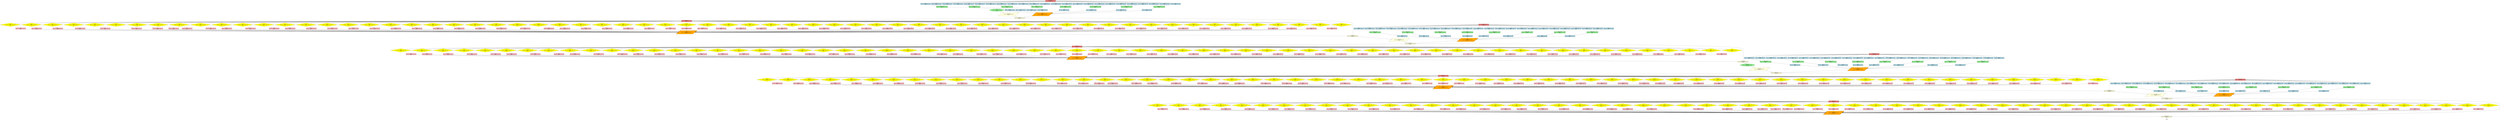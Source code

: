digraph MoE_Baseline_TP8_PP2 {
	node [shape=rectangle]
	bgcolor=white rankdir=TB
	input [label="Input
[batch=1024, seq=10000, hidden=8192]
GPU: all" fillcolor=lightgreen shape=ellipse style=filled]
	layer_1_input [label="Layer 1 Input
[batch=1024, seq=10000, hidden=8192]
GPU: 0-7" fillcolor=lightyellow shape=parallelogram style=filled]
	layer_1_mha_norm [label="MHA LayerNorm 1
[batch=1024, seq=10000, hidden=8192]
GPU: 0-7" fillcolor=lightcoral style=filled]
	layer_1_q_0 [label="Q Proj 1.0
[batch=1024, seq=10000, hidden=1024]
GPU: 0" fillcolor=lightblue style=filled]
	layer_1_k_0 [label="K Proj 1.0
[batch=1024, seq=10000, hidden=1024]
GPU: 0" fillcolor=lightblue style=filled]
	layer_1_v_0 [label="V Proj 1.0
[batch=1024, seq=10000, hidden=1024]
GPU: 0" fillcolor=lightblue style=filled]
	layer_1_attn_0 [label="Attention 1.0
[batch=1024, seq=10000, head=2, dim=512]
GPU: 0" fillcolor=lightgreen style=filled]
	layer_1_o_0 [label="O Proj 1.0
[batch=1024, seq=10000, hidden=1024]
GPU: 0" fillcolor=lightblue style=filled]
	layer_1_mha_norm -> layer_1_q_0
	layer_1_mha_norm -> layer_1_k_0
	layer_1_mha_norm -> layer_1_v_0
	layer_1_q_0 -> layer_1_attn_0
	layer_1_k_0 -> layer_1_attn_0
	layer_1_v_0 -> layer_1_attn_0
	layer_1_attn_0 -> layer_1_o_0
	layer_1_q_1 [label="Q Proj 1.1
[batch=1024, seq=10000, hidden=1024]
GPU: 1" fillcolor=lightblue style=filled]
	layer_1_k_1 [label="K Proj 1.1
[batch=1024, seq=10000, hidden=1024]
GPU: 1" fillcolor=lightblue style=filled]
	layer_1_v_1 [label="V Proj 1.1
[batch=1024, seq=10000, hidden=1024]
GPU: 1" fillcolor=lightblue style=filled]
	layer_1_attn_1 [label="Attention 1.1
[batch=1024, seq=10000, head=2, dim=512]
GPU: 1" fillcolor=lightgreen style=filled]
	layer_1_o_1 [label="O Proj 1.1
[batch=1024, seq=10000, hidden=1024]
GPU: 1" fillcolor=lightblue style=filled]
	layer_1_mha_norm -> layer_1_q_1
	layer_1_mha_norm -> layer_1_k_1
	layer_1_mha_norm -> layer_1_v_1
	layer_1_q_1 -> layer_1_attn_1
	layer_1_k_1 -> layer_1_attn_1
	layer_1_v_1 -> layer_1_attn_1
	layer_1_attn_1 -> layer_1_o_1
	layer_1_q_2 [label="Q Proj 1.2
[batch=1024, seq=10000, hidden=1024]
GPU: 2" fillcolor=lightblue style=filled]
	layer_1_k_2 [label="K Proj 1.2
[batch=1024, seq=10000, hidden=1024]
GPU: 2" fillcolor=lightblue style=filled]
	layer_1_v_2 [label="V Proj 1.2
[batch=1024, seq=10000, hidden=1024]
GPU: 2" fillcolor=lightblue style=filled]
	layer_1_attn_2 [label="Attention 1.2
[batch=1024, seq=10000, head=2, dim=512]
GPU: 2" fillcolor=lightgreen style=filled]
	layer_1_o_2 [label="O Proj 1.2
[batch=1024, seq=10000, hidden=1024]
GPU: 2" fillcolor=lightblue style=filled]
	layer_1_mha_norm -> layer_1_q_2
	layer_1_mha_norm -> layer_1_k_2
	layer_1_mha_norm -> layer_1_v_2
	layer_1_q_2 -> layer_1_attn_2
	layer_1_k_2 -> layer_1_attn_2
	layer_1_v_2 -> layer_1_attn_2
	layer_1_attn_2 -> layer_1_o_2
	layer_1_q_3 [label="Q Proj 1.3
[batch=1024, seq=10000, hidden=1024]
GPU: 3" fillcolor=lightblue style=filled]
	layer_1_k_3 [label="K Proj 1.3
[batch=1024, seq=10000, hidden=1024]
GPU: 3" fillcolor=lightblue style=filled]
	layer_1_v_3 [label="V Proj 1.3
[batch=1024, seq=10000, hidden=1024]
GPU: 3" fillcolor=lightblue style=filled]
	layer_1_attn_3 [label="Attention 1.3
[batch=1024, seq=10000, head=2, dim=512]
GPU: 3" fillcolor=lightgreen style=filled]
	layer_1_o_3 [label="O Proj 1.3
[batch=1024, seq=10000, hidden=1024]
GPU: 3" fillcolor=lightblue style=filled]
	layer_1_mha_norm -> layer_1_q_3
	layer_1_mha_norm -> layer_1_k_3
	layer_1_mha_norm -> layer_1_v_3
	layer_1_q_3 -> layer_1_attn_3
	layer_1_k_3 -> layer_1_attn_3
	layer_1_v_3 -> layer_1_attn_3
	layer_1_attn_3 -> layer_1_o_3
	layer_1_q_4 [label="Q Proj 1.4
[batch=1024, seq=10000, hidden=1024]
GPU: 4" fillcolor=lightblue style=filled]
	layer_1_k_4 [label="K Proj 1.4
[batch=1024, seq=10000, hidden=1024]
GPU: 4" fillcolor=lightblue style=filled]
	layer_1_v_4 [label="V Proj 1.4
[batch=1024, seq=10000, hidden=1024]
GPU: 4" fillcolor=lightblue style=filled]
	layer_1_attn_4 [label="Attention 1.4
[batch=1024, seq=10000, head=2, dim=512]
GPU: 4" fillcolor=lightgreen style=filled]
	layer_1_o_4 [label="O Proj 1.4
[batch=1024, seq=10000, hidden=1024]
GPU: 4" fillcolor=lightblue style=filled]
	layer_1_mha_norm -> layer_1_q_4
	layer_1_mha_norm -> layer_1_k_4
	layer_1_mha_norm -> layer_1_v_4
	layer_1_q_4 -> layer_1_attn_4
	layer_1_k_4 -> layer_1_attn_4
	layer_1_v_4 -> layer_1_attn_4
	layer_1_attn_4 -> layer_1_o_4
	layer_1_q_5 [label="Q Proj 1.5
[batch=1024, seq=10000, hidden=1024]
GPU: 5" fillcolor=lightblue style=filled]
	layer_1_k_5 [label="K Proj 1.5
[batch=1024, seq=10000, hidden=1024]
GPU: 5" fillcolor=lightblue style=filled]
	layer_1_v_5 [label="V Proj 1.5
[batch=1024, seq=10000, hidden=1024]
GPU: 5" fillcolor=lightblue style=filled]
	layer_1_attn_5 [label="Attention 1.5
[batch=1024, seq=10000, head=2, dim=512]
GPU: 5" fillcolor=lightgreen style=filled]
	layer_1_o_5 [label="O Proj 1.5
[batch=1024, seq=10000, hidden=1024]
GPU: 5" fillcolor=lightblue style=filled]
	layer_1_mha_norm -> layer_1_q_5
	layer_1_mha_norm -> layer_1_k_5
	layer_1_mha_norm -> layer_1_v_5
	layer_1_q_5 -> layer_1_attn_5
	layer_1_k_5 -> layer_1_attn_5
	layer_1_v_5 -> layer_1_attn_5
	layer_1_attn_5 -> layer_1_o_5
	layer_1_q_6 [label="Q Proj 1.6
[batch=1024, seq=10000, hidden=1024]
GPU: 6" fillcolor=lightblue style=filled]
	layer_1_k_6 [label="K Proj 1.6
[batch=1024, seq=10000, hidden=1024]
GPU: 6" fillcolor=lightblue style=filled]
	layer_1_v_6 [label="V Proj 1.6
[batch=1024, seq=10000, hidden=1024]
GPU: 6" fillcolor=lightblue style=filled]
	layer_1_attn_6 [label="Attention 1.6
[batch=1024, seq=10000, head=2, dim=512]
GPU: 6" fillcolor=lightgreen style=filled]
	layer_1_o_6 [label="O Proj 1.6
[batch=1024, seq=10000, hidden=1024]
GPU: 6" fillcolor=lightblue style=filled]
	layer_1_mha_norm -> layer_1_q_6
	layer_1_mha_norm -> layer_1_k_6
	layer_1_mha_norm -> layer_1_v_6
	layer_1_q_6 -> layer_1_attn_6
	layer_1_k_6 -> layer_1_attn_6
	layer_1_v_6 -> layer_1_attn_6
	layer_1_attn_6 -> layer_1_o_6
	layer_1_q_7 [label="Q Proj 1.7
[batch=1024, seq=10000, hidden=1024]
GPU: 7" fillcolor=lightblue style=filled]
	layer_1_k_7 [label="K Proj 1.7
[batch=1024, seq=10000, hidden=1024]
GPU: 7" fillcolor=lightblue style=filled]
	layer_1_v_7 [label="V Proj 1.7
[batch=1024, seq=10000, hidden=1024]
GPU: 7" fillcolor=lightblue style=filled]
	layer_1_attn_7 [label="Attention 1.7
[batch=1024, seq=10000, head=2, dim=512]
GPU: 7" fillcolor=lightgreen style=filled]
	layer_1_o_7 [label="O Proj 1.7
[batch=1024, seq=10000, hidden=1024]
GPU: 7" fillcolor=lightblue style=filled]
	layer_1_mha_norm -> layer_1_q_7
	layer_1_mha_norm -> layer_1_k_7
	layer_1_mha_norm -> layer_1_v_7
	layer_1_q_7 -> layer_1_attn_7
	layer_1_k_7 -> layer_1_attn_7
	layer_1_v_7 -> layer_1_attn_7
	layer_1_attn_7 -> layer_1_o_7
	layer_1_attn_reduce [label="All-Reduce 1
[batch=1024, seq=10000, hidden=8192]
GPU: 0-7" fillcolor=orange shape=parallelogram style=filled]
	layer_1_attn_res [label="Residual Add 1
[batch=1024, seq=10000, hidden=8192]
GPU: 0-7" fillcolor=lightyellow style=filled]
	layer_1_exp_norm [label="Expert Norm 1
[batch=1024, seq=10000, hidden=8192]
GPU: 0-7" fillcolor=lightcoral style=filled]
	layer_1_gate_0 [label="Gate 0
[batch=1024, seq=10000, hidden=1024]
GPU: 0" fillcolor=yellow shape=diamond style=filled]
	layer_1_expert_0 [label="Expert 0
[batch=1024, seq=10000, hidden=1024]
GPU: 0" fillcolor=lightpink style=filled]
	layer_1_exp_norm -> layer_1_gate_0
	layer_1_gate_0 -> layer_1_expert_0 [style=dashed]
	layer_1_gate_1 [label="Gate 1
[batch=1024, seq=10000, hidden=1024]
GPU: 0" fillcolor=yellow shape=diamond style=filled]
	layer_1_expert_1 [label="Expert 1
[batch=1024, seq=10000, hidden=1024]
GPU: 0" fillcolor=lightpink style=filled]
	layer_1_exp_norm -> layer_1_gate_1
	layer_1_gate_1 -> layer_1_expert_1 [style=dashed]
	layer_1_gate_2 [label="Gate 2
[batch=1024, seq=10000, hidden=1024]
GPU: 0" fillcolor=yellow shape=diamond style=filled]
	layer_1_expert_2 [label="Expert 2
[batch=1024, seq=10000, hidden=1024]
GPU: 0" fillcolor=lightpink style=filled]
	layer_1_exp_norm -> layer_1_gate_2
	layer_1_gate_2 -> layer_1_expert_2 [style=dashed]
	layer_1_gate_3 [label="Gate 3
[batch=1024, seq=10000, hidden=1024]
GPU: 0" fillcolor=yellow shape=diamond style=filled]
	layer_1_expert_3 [label="Expert 3
[batch=1024, seq=10000, hidden=1024]
GPU: 0" fillcolor=lightpink style=filled]
	layer_1_exp_norm -> layer_1_gate_3
	layer_1_gate_3 -> layer_1_expert_3 [style=dashed]
	layer_1_gate_4 [label="Gate 4
[batch=1024, seq=10000, hidden=1024]
GPU: 0" fillcolor=yellow shape=diamond style=filled]
	layer_1_expert_4 [label="Expert 4
[batch=1024, seq=10000, hidden=1024]
GPU: 0" fillcolor=lightpink style=filled]
	layer_1_exp_norm -> layer_1_gate_4
	layer_1_gate_4 -> layer_1_expert_4 [style=dashed]
	layer_1_gate_5 [label="Gate 5
[batch=1024, seq=10000, hidden=1024]
GPU: 0" fillcolor=yellow shape=diamond style=filled]
	layer_1_expert_5 [label="Expert 5
[batch=1024, seq=10000, hidden=1024]
GPU: 0" fillcolor=lightpink style=filled]
	layer_1_exp_norm -> layer_1_gate_5
	layer_1_gate_5 -> layer_1_expert_5 [style=dashed]
	layer_1_gate_6 [label="Gate 6
[batch=1024, seq=10000, hidden=1024]
GPU: 0" fillcolor=yellow shape=diamond style=filled]
	layer_1_expert_6 [label="Expert 6
[batch=1024, seq=10000, hidden=1024]
GPU: 0" fillcolor=lightpink style=filled]
	layer_1_exp_norm -> layer_1_gate_6
	layer_1_gate_6 -> layer_1_expert_6 [style=dashed]
	layer_1_gate_7 [label="Gate 7
[batch=1024, seq=10000, hidden=1024]
GPU: 0" fillcolor=yellow shape=diamond style=filled]
	layer_1_expert_7 [label="Expert 7
[batch=1024, seq=10000, hidden=1024]
GPU: 0" fillcolor=lightpink style=filled]
	layer_1_exp_norm -> layer_1_gate_7
	layer_1_gate_7 -> layer_1_expert_7 [style=dashed]
	layer_1_gate_8 [label="Gate 8
[batch=1024, seq=10000, hidden=1024]
GPU: 1" fillcolor=yellow shape=diamond style=filled]
	layer_1_expert_8 [label="Expert 8
[batch=1024, seq=10000, hidden=1024]
GPU: 1" fillcolor=lightpink style=filled]
	layer_1_exp_norm -> layer_1_gate_8
	layer_1_gate_8 -> layer_1_expert_8 [style=dashed]
	layer_1_gate_9 [label="Gate 9
[batch=1024, seq=10000, hidden=1024]
GPU: 1" fillcolor=yellow shape=diamond style=filled]
	layer_1_expert_9 [label="Expert 9
[batch=1024, seq=10000, hidden=1024]
GPU: 1" fillcolor=lightpink style=filled]
	layer_1_exp_norm -> layer_1_gate_9
	layer_1_gate_9 -> layer_1_expert_9 [style=dashed]
	layer_1_gate_10 [label="Gate 10
[batch=1024, seq=10000, hidden=1024]
GPU: 1" fillcolor=yellow shape=diamond style=filled]
	layer_1_expert_10 [label="Expert 10
[batch=1024, seq=10000, hidden=1024]
GPU: 1" fillcolor=lightpink style=filled]
	layer_1_exp_norm -> layer_1_gate_10
	layer_1_gate_10 -> layer_1_expert_10 [style=dashed]
	layer_1_gate_11 [label="Gate 11
[batch=1024, seq=10000, hidden=1024]
GPU: 1" fillcolor=yellow shape=diamond style=filled]
	layer_1_expert_11 [label="Expert 11
[batch=1024, seq=10000, hidden=1024]
GPU: 1" fillcolor=lightpink style=filled]
	layer_1_exp_norm -> layer_1_gate_11
	layer_1_gate_11 -> layer_1_expert_11 [style=dashed]
	layer_1_gate_12 [label="Gate 12
[batch=1024, seq=10000, hidden=1024]
GPU: 1" fillcolor=yellow shape=diamond style=filled]
	layer_1_expert_12 [label="Expert 12
[batch=1024, seq=10000, hidden=1024]
GPU: 1" fillcolor=lightpink style=filled]
	layer_1_exp_norm -> layer_1_gate_12
	layer_1_gate_12 -> layer_1_expert_12 [style=dashed]
	layer_1_gate_13 [label="Gate 13
[batch=1024, seq=10000, hidden=1024]
GPU: 1" fillcolor=yellow shape=diamond style=filled]
	layer_1_expert_13 [label="Expert 13
[batch=1024, seq=10000, hidden=1024]
GPU: 1" fillcolor=lightpink style=filled]
	layer_1_exp_norm -> layer_1_gate_13
	layer_1_gate_13 -> layer_1_expert_13 [style=dashed]
	layer_1_gate_14 [label="Gate 14
[batch=1024, seq=10000, hidden=1024]
GPU: 1" fillcolor=yellow shape=diamond style=filled]
	layer_1_expert_14 [label="Expert 14
[batch=1024, seq=10000, hidden=1024]
GPU: 1" fillcolor=lightpink style=filled]
	layer_1_exp_norm -> layer_1_gate_14
	layer_1_gate_14 -> layer_1_expert_14 [style=dashed]
	layer_1_gate_15 [label="Gate 15
[batch=1024, seq=10000, hidden=1024]
GPU: 1" fillcolor=yellow shape=diamond style=filled]
	layer_1_expert_15 [label="Expert 15
[batch=1024, seq=10000, hidden=1024]
GPU: 1" fillcolor=lightpink style=filled]
	layer_1_exp_norm -> layer_1_gate_15
	layer_1_gate_15 -> layer_1_expert_15 [style=dashed]
	layer_1_gate_16 [label="Gate 16
[batch=1024, seq=10000, hidden=1024]
GPU: 2" fillcolor=yellow shape=diamond style=filled]
	layer_1_expert_16 [label="Expert 16
[batch=1024, seq=10000, hidden=1024]
GPU: 2" fillcolor=lightpink style=filled]
	layer_1_exp_norm -> layer_1_gate_16
	layer_1_gate_16 -> layer_1_expert_16 [style=dashed]
	layer_1_gate_17 [label="Gate 17
[batch=1024, seq=10000, hidden=1024]
GPU: 2" fillcolor=yellow shape=diamond style=filled]
	layer_1_expert_17 [label="Expert 17
[batch=1024, seq=10000, hidden=1024]
GPU: 2" fillcolor=lightpink style=filled]
	layer_1_exp_norm -> layer_1_gate_17
	layer_1_gate_17 -> layer_1_expert_17 [style=dashed]
	layer_1_gate_18 [label="Gate 18
[batch=1024, seq=10000, hidden=1024]
GPU: 2" fillcolor=yellow shape=diamond style=filled]
	layer_1_expert_18 [label="Expert 18
[batch=1024, seq=10000, hidden=1024]
GPU: 2" fillcolor=lightpink style=filled]
	layer_1_exp_norm -> layer_1_gate_18
	layer_1_gate_18 -> layer_1_expert_18 [style=dashed]
	layer_1_gate_19 [label="Gate 19
[batch=1024, seq=10000, hidden=1024]
GPU: 2" fillcolor=yellow shape=diamond style=filled]
	layer_1_expert_19 [label="Expert 19
[batch=1024, seq=10000, hidden=1024]
GPU: 2" fillcolor=lightpink style=filled]
	layer_1_exp_norm -> layer_1_gate_19
	layer_1_gate_19 -> layer_1_expert_19 [style=dashed]
	layer_1_gate_20 [label="Gate 20
[batch=1024, seq=10000, hidden=1024]
GPU: 2" fillcolor=yellow shape=diamond style=filled]
	layer_1_expert_20 [label="Expert 20
[batch=1024, seq=10000, hidden=1024]
GPU: 2" fillcolor=lightpink style=filled]
	layer_1_exp_norm -> layer_1_gate_20
	layer_1_gate_20 -> layer_1_expert_20 [style=dashed]
	layer_1_gate_21 [label="Gate 21
[batch=1024, seq=10000, hidden=1024]
GPU: 2" fillcolor=yellow shape=diamond style=filled]
	layer_1_expert_21 [label="Expert 21
[batch=1024, seq=10000, hidden=1024]
GPU: 2" fillcolor=lightpink style=filled]
	layer_1_exp_norm -> layer_1_gate_21
	layer_1_gate_21 -> layer_1_expert_21 [style=dashed]
	layer_1_gate_22 [label="Gate 22
[batch=1024, seq=10000, hidden=1024]
GPU: 2" fillcolor=yellow shape=diamond style=filled]
	layer_1_expert_22 [label="Expert 22
[batch=1024, seq=10000, hidden=1024]
GPU: 2" fillcolor=lightpink style=filled]
	layer_1_exp_norm -> layer_1_gate_22
	layer_1_gate_22 -> layer_1_expert_22 [style=dashed]
	layer_1_gate_23 [label="Gate 23
[batch=1024, seq=10000, hidden=1024]
GPU: 2" fillcolor=yellow shape=diamond style=filled]
	layer_1_expert_23 [label="Expert 23
[batch=1024, seq=10000, hidden=1024]
GPU: 2" fillcolor=lightpink style=filled]
	layer_1_exp_norm -> layer_1_gate_23
	layer_1_gate_23 -> layer_1_expert_23 [style=dashed]
	layer_1_gate_24 [label="Gate 24
[batch=1024, seq=10000, hidden=1024]
GPU: 3" fillcolor=yellow shape=diamond style=filled]
	layer_1_expert_24 [label="Expert 24
[batch=1024, seq=10000, hidden=1024]
GPU: 3" fillcolor=lightpink style=filled]
	layer_1_exp_norm -> layer_1_gate_24
	layer_1_gate_24 -> layer_1_expert_24 [style=dashed]
	layer_1_gate_25 [label="Gate 25
[batch=1024, seq=10000, hidden=1024]
GPU: 3" fillcolor=yellow shape=diamond style=filled]
	layer_1_expert_25 [label="Expert 25
[batch=1024, seq=10000, hidden=1024]
GPU: 3" fillcolor=lightpink style=filled]
	layer_1_exp_norm -> layer_1_gate_25
	layer_1_gate_25 -> layer_1_expert_25 [style=dashed]
	layer_1_gate_26 [label="Gate 26
[batch=1024, seq=10000, hidden=1024]
GPU: 3" fillcolor=yellow shape=diamond style=filled]
	layer_1_expert_26 [label="Expert 26
[batch=1024, seq=10000, hidden=1024]
GPU: 3" fillcolor=lightpink style=filled]
	layer_1_exp_norm -> layer_1_gate_26
	layer_1_gate_26 -> layer_1_expert_26 [style=dashed]
	layer_1_gate_27 [label="Gate 27
[batch=1024, seq=10000, hidden=1024]
GPU: 3" fillcolor=yellow shape=diamond style=filled]
	layer_1_expert_27 [label="Expert 27
[batch=1024, seq=10000, hidden=1024]
GPU: 3" fillcolor=lightpink style=filled]
	layer_1_exp_norm -> layer_1_gate_27
	layer_1_gate_27 -> layer_1_expert_27 [style=dashed]
	layer_1_gate_28 [label="Gate 28
[batch=1024, seq=10000, hidden=1024]
GPU: 3" fillcolor=yellow shape=diamond style=filled]
	layer_1_expert_28 [label="Expert 28
[batch=1024, seq=10000, hidden=1024]
GPU: 3" fillcolor=lightpink style=filled]
	layer_1_exp_norm -> layer_1_gate_28
	layer_1_gate_28 -> layer_1_expert_28 [style=dashed]
	layer_1_gate_29 [label="Gate 29
[batch=1024, seq=10000, hidden=1024]
GPU: 3" fillcolor=yellow shape=diamond style=filled]
	layer_1_expert_29 [label="Expert 29
[batch=1024, seq=10000, hidden=1024]
GPU: 3" fillcolor=lightpink style=filled]
	layer_1_exp_norm -> layer_1_gate_29
	layer_1_gate_29 -> layer_1_expert_29 [style=dashed]
	layer_1_gate_30 [label="Gate 30
[batch=1024, seq=10000, hidden=1024]
GPU: 3" fillcolor=yellow shape=diamond style=filled]
	layer_1_expert_30 [label="Expert 30
[batch=1024, seq=10000, hidden=1024]
GPU: 3" fillcolor=lightpink style=filled]
	layer_1_exp_norm -> layer_1_gate_30
	layer_1_gate_30 -> layer_1_expert_30 [style=dashed]
	layer_1_gate_31 [label="Gate 31
[batch=1024, seq=10000, hidden=1024]
GPU: 3" fillcolor=yellow shape=diamond style=filled]
	layer_1_expert_31 [label="Expert 31
[batch=1024, seq=10000, hidden=1024]
GPU: 3" fillcolor=lightpink style=filled]
	layer_1_exp_norm -> layer_1_gate_31
	layer_1_gate_31 -> layer_1_expert_31 [style=dashed]
	layer_1_gate_32 [label="Gate 32
[batch=1024, seq=10000, hidden=1024]
GPU: 4" fillcolor=yellow shape=diamond style=filled]
	layer_1_expert_32 [label="Expert 32
[batch=1024, seq=10000, hidden=1024]
GPU: 4" fillcolor=lightpink style=filled]
	layer_1_exp_norm -> layer_1_gate_32
	layer_1_gate_32 -> layer_1_expert_32 [style=dashed]
	layer_1_gate_33 [label="Gate 33
[batch=1024, seq=10000, hidden=1024]
GPU: 4" fillcolor=yellow shape=diamond style=filled]
	layer_1_expert_33 [label="Expert 33
[batch=1024, seq=10000, hidden=1024]
GPU: 4" fillcolor=lightpink style=filled]
	layer_1_exp_norm -> layer_1_gate_33
	layer_1_gate_33 -> layer_1_expert_33 [style=dashed]
	layer_1_gate_34 [label="Gate 34
[batch=1024, seq=10000, hidden=1024]
GPU: 4" fillcolor=yellow shape=diamond style=filled]
	layer_1_expert_34 [label="Expert 34
[batch=1024, seq=10000, hidden=1024]
GPU: 4" fillcolor=lightpink style=filled]
	layer_1_exp_norm -> layer_1_gate_34
	layer_1_gate_34 -> layer_1_expert_34 [style=dashed]
	layer_1_gate_35 [label="Gate 35
[batch=1024, seq=10000, hidden=1024]
GPU: 4" fillcolor=yellow shape=diamond style=filled]
	layer_1_expert_35 [label="Expert 35
[batch=1024, seq=10000, hidden=1024]
GPU: 4" fillcolor=lightpink style=filled]
	layer_1_exp_norm -> layer_1_gate_35
	layer_1_gate_35 -> layer_1_expert_35 [style=dashed]
	layer_1_gate_36 [label="Gate 36
[batch=1024, seq=10000, hidden=1024]
GPU: 4" fillcolor=yellow shape=diamond style=filled]
	layer_1_expert_36 [label="Expert 36
[batch=1024, seq=10000, hidden=1024]
GPU: 4" fillcolor=lightpink style=filled]
	layer_1_exp_norm -> layer_1_gate_36
	layer_1_gate_36 -> layer_1_expert_36 [style=dashed]
	layer_1_gate_37 [label="Gate 37
[batch=1024, seq=10000, hidden=1024]
GPU: 4" fillcolor=yellow shape=diamond style=filled]
	layer_1_expert_37 [label="Expert 37
[batch=1024, seq=10000, hidden=1024]
GPU: 4" fillcolor=lightpink style=filled]
	layer_1_exp_norm -> layer_1_gate_37
	layer_1_gate_37 -> layer_1_expert_37 [style=dashed]
	layer_1_gate_38 [label="Gate 38
[batch=1024, seq=10000, hidden=1024]
GPU: 4" fillcolor=yellow shape=diamond style=filled]
	layer_1_expert_38 [label="Expert 38
[batch=1024, seq=10000, hidden=1024]
GPU: 4" fillcolor=lightpink style=filled]
	layer_1_exp_norm -> layer_1_gate_38
	layer_1_gate_38 -> layer_1_expert_38 [style=dashed]
	layer_1_gate_39 [label="Gate 39
[batch=1024, seq=10000, hidden=1024]
GPU: 4" fillcolor=yellow shape=diamond style=filled]
	layer_1_expert_39 [label="Expert 39
[batch=1024, seq=10000, hidden=1024]
GPU: 4" fillcolor=lightpink style=filled]
	layer_1_exp_norm -> layer_1_gate_39
	layer_1_gate_39 -> layer_1_expert_39 [style=dashed]
	layer_1_gate_40 [label="Gate 40
[batch=1024, seq=10000, hidden=1024]
GPU: 5" fillcolor=yellow shape=diamond style=filled]
	layer_1_expert_40 [label="Expert 40
[batch=1024, seq=10000, hidden=1024]
GPU: 5" fillcolor=lightpink style=filled]
	layer_1_exp_norm -> layer_1_gate_40
	layer_1_gate_40 -> layer_1_expert_40 [style=dashed]
	layer_1_gate_41 [label="Gate 41
[batch=1024, seq=10000, hidden=1024]
GPU: 5" fillcolor=yellow shape=diamond style=filled]
	layer_1_expert_41 [label="Expert 41
[batch=1024, seq=10000, hidden=1024]
GPU: 5" fillcolor=lightpink style=filled]
	layer_1_exp_norm -> layer_1_gate_41
	layer_1_gate_41 -> layer_1_expert_41 [style=dashed]
	layer_1_gate_42 [label="Gate 42
[batch=1024, seq=10000, hidden=1024]
GPU: 5" fillcolor=yellow shape=diamond style=filled]
	layer_1_expert_42 [label="Expert 42
[batch=1024, seq=10000, hidden=1024]
GPU: 5" fillcolor=lightpink style=filled]
	layer_1_exp_norm -> layer_1_gate_42
	layer_1_gate_42 -> layer_1_expert_42 [style=dashed]
	layer_1_gate_43 [label="Gate 43
[batch=1024, seq=10000, hidden=1024]
GPU: 5" fillcolor=yellow shape=diamond style=filled]
	layer_1_expert_43 [label="Expert 43
[batch=1024, seq=10000, hidden=1024]
GPU: 5" fillcolor=lightpink style=filled]
	layer_1_exp_norm -> layer_1_gate_43
	layer_1_gate_43 -> layer_1_expert_43 [style=dashed]
	layer_1_gate_44 [label="Gate 44
[batch=1024, seq=10000, hidden=1024]
GPU: 5" fillcolor=yellow shape=diamond style=filled]
	layer_1_expert_44 [label="Expert 44
[batch=1024, seq=10000, hidden=1024]
GPU: 5" fillcolor=lightpink style=filled]
	layer_1_exp_norm -> layer_1_gate_44
	layer_1_gate_44 -> layer_1_expert_44 [style=dashed]
	layer_1_gate_45 [label="Gate 45
[batch=1024, seq=10000, hidden=1024]
GPU: 5" fillcolor=yellow shape=diamond style=filled]
	layer_1_expert_45 [label="Expert 45
[batch=1024, seq=10000, hidden=1024]
GPU: 5" fillcolor=lightpink style=filled]
	layer_1_exp_norm -> layer_1_gate_45
	layer_1_gate_45 -> layer_1_expert_45 [style=dashed]
	layer_1_gate_46 [label="Gate 46
[batch=1024, seq=10000, hidden=1024]
GPU: 5" fillcolor=yellow shape=diamond style=filled]
	layer_1_expert_46 [label="Expert 46
[batch=1024, seq=10000, hidden=1024]
GPU: 5" fillcolor=lightpink style=filled]
	layer_1_exp_norm -> layer_1_gate_46
	layer_1_gate_46 -> layer_1_expert_46 [style=dashed]
	layer_1_gate_47 [label="Gate 47
[batch=1024, seq=10000, hidden=1024]
GPU: 5" fillcolor=yellow shape=diamond style=filled]
	layer_1_expert_47 [label="Expert 47
[batch=1024, seq=10000, hidden=1024]
GPU: 5" fillcolor=lightpink style=filled]
	layer_1_exp_norm -> layer_1_gate_47
	layer_1_gate_47 -> layer_1_expert_47 [style=dashed]
	layer_1_gate_48 [label="Gate 48
[batch=1024, seq=10000, hidden=1024]
GPU: 6" fillcolor=yellow shape=diamond style=filled]
	layer_1_expert_48 [label="Expert 48
[batch=1024, seq=10000, hidden=1024]
GPU: 6" fillcolor=lightpink style=filled]
	layer_1_exp_norm -> layer_1_gate_48
	layer_1_gate_48 -> layer_1_expert_48 [style=dashed]
	layer_1_gate_49 [label="Gate 49
[batch=1024, seq=10000, hidden=1024]
GPU: 6" fillcolor=yellow shape=diamond style=filled]
	layer_1_expert_49 [label="Expert 49
[batch=1024, seq=10000, hidden=1024]
GPU: 6" fillcolor=lightpink style=filled]
	layer_1_exp_norm -> layer_1_gate_49
	layer_1_gate_49 -> layer_1_expert_49 [style=dashed]
	layer_1_gate_50 [label="Gate 50
[batch=1024, seq=10000, hidden=1024]
GPU: 6" fillcolor=yellow shape=diamond style=filled]
	layer_1_expert_50 [label="Expert 50
[batch=1024, seq=10000, hidden=1024]
GPU: 6" fillcolor=lightpink style=filled]
	layer_1_exp_norm -> layer_1_gate_50
	layer_1_gate_50 -> layer_1_expert_50 [style=dashed]
	layer_1_gate_51 [label="Gate 51
[batch=1024, seq=10000, hidden=1024]
GPU: 6" fillcolor=yellow shape=diamond style=filled]
	layer_1_expert_51 [label="Expert 51
[batch=1024, seq=10000, hidden=1024]
GPU: 6" fillcolor=lightpink style=filled]
	layer_1_exp_norm -> layer_1_gate_51
	layer_1_gate_51 -> layer_1_expert_51 [style=dashed]
	layer_1_gate_52 [label="Gate 52
[batch=1024, seq=10000, hidden=1024]
GPU: 6" fillcolor=yellow shape=diamond style=filled]
	layer_1_expert_52 [label="Expert 52
[batch=1024, seq=10000, hidden=1024]
GPU: 6" fillcolor=lightpink style=filled]
	layer_1_exp_norm -> layer_1_gate_52
	layer_1_gate_52 -> layer_1_expert_52 [style=dashed]
	layer_1_gate_53 [label="Gate 53
[batch=1024, seq=10000, hidden=1024]
GPU: 6" fillcolor=yellow shape=diamond style=filled]
	layer_1_expert_53 [label="Expert 53
[batch=1024, seq=10000, hidden=1024]
GPU: 6" fillcolor=lightpink style=filled]
	layer_1_exp_norm -> layer_1_gate_53
	layer_1_gate_53 -> layer_1_expert_53 [style=dashed]
	layer_1_gate_54 [label="Gate 54
[batch=1024, seq=10000, hidden=1024]
GPU: 6" fillcolor=yellow shape=diamond style=filled]
	layer_1_expert_54 [label="Expert 54
[batch=1024, seq=10000, hidden=1024]
GPU: 6" fillcolor=lightpink style=filled]
	layer_1_exp_norm -> layer_1_gate_54
	layer_1_gate_54 -> layer_1_expert_54 [style=dashed]
	layer_1_gate_55 [label="Gate 55
[batch=1024, seq=10000, hidden=1024]
GPU: 6" fillcolor=yellow shape=diamond style=filled]
	layer_1_expert_55 [label="Expert 55
[batch=1024, seq=10000, hidden=1024]
GPU: 6" fillcolor=lightpink style=filled]
	layer_1_exp_norm -> layer_1_gate_55
	layer_1_gate_55 -> layer_1_expert_55 [style=dashed]
	layer_1_gate_56 [label="Gate 56
[batch=1024, seq=10000, hidden=1024]
GPU: 7" fillcolor=yellow shape=diamond style=filled]
	layer_1_expert_56 [label="Expert 56
[batch=1024, seq=10000, hidden=1024]
GPU: 7" fillcolor=lightpink style=filled]
	layer_1_exp_norm -> layer_1_gate_56
	layer_1_gate_56 -> layer_1_expert_56 [style=dashed]
	layer_1_gate_57 [label="Gate 57
[batch=1024, seq=10000, hidden=1024]
GPU: 7" fillcolor=yellow shape=diamond style=filled]
	layer_1_expert_57 [label="Expert 57
[batch=1024, seq=10000, hidden=1024]
GPU: 7" fillcolor=lightpink style=filled]
	layer_1_exp_norm -> layer_1_gate_57
	layer_1_gate_57 -> layer_1_expert_57 [style=dashed]
	layer_1_gate_58 [label="Gate 58
[batch=1024, seq=10000, hidden=1024]
GPU: 7" fillcolor=yellow shape=diamond style=filled]
	layer_1_expert_58 [label="Expert 58
[batch=1024, seq=10000, hidden=1024]
GPU: 7" fillcolor=lightpink style=filled]
	layer_1_exp_norm -> layer_1_gate_58
	layer_1_gate_58 -> layer_1_expert_58 [style=dashed]
	layer_1_gate_59 [label="Gate 59
[batch=1024, seq=10000, hidden=1024]
GPU: 7" fillcolor=yellow shape=diamond style=filled]
	layer_1_expert_59 [label="Expert 59
[batch=1024, seq=10000, hidden=1024]
GPU: 7" fillcolor=lightpink style=filled]
	layer_1_exp_norm -> layer_1_gate_59
	layer_1_gate_59 -> layer_1_expert_59 [style=dashed]
	layer_1_gate_60 [label="Gate 60
[batch=1024, seq=10000, hidden=1024]
GPU: 7" fillcolor=yellow shape=diamond style=filled]
	layer_1_expert_60 [label="Expert 60
[batch=1024, seq=10000, hidden=1024]
GPU: 7" fillcolor=lightpink style=filled]
	layer_1_exp_norm -> layer_1_gate_60
	layer_1_gate_60 -> layer_1_expert_60 [style=dashed]
	layer_1_gate_61 [label="Gate 61
[batch=1024, seq=10000, hidden=1024]
GPU: 7" fillcolor=yellow shape=diamond style=filled]
	layer_1_expert_61 [label="Expert 61
[batch=1024, seq=10000, hidden=1024]
GPU: 7" fillcolor=lightpink style=filled]
	layer_1_exp_norm -> layer_1_gate_61
	layer_1_gate_61 -> layer_1_expert_61 [style=dashed]
	layer_1_gate_62 [label="Gate 62
[batch=1024, seq=10000, hidden=1024]
GPU: 7" fillcolor=yellow shape=diamond style=filled]
	layer_1_expert_62 [label="Expert 62
[batch=1024, seq=10000, hidden=1024]
GPU: 7" fillcolor=lightpink style=filled]
	layer_1_exp_norm -> layer_1_gate_62
	layer_1_gate_62 -> layer_1_expert_62 [style=dashed]
	layer_1_gate_63 [label="Gate 63
[batch=1024, seq=10000, hidden=1024]
GPU: 7" fillcolor=yellow shape=diamond style=filled]
	layer_1_expert_63 [label="Expert 63
[batch=1024, seq=10000, hidden=1024]
GPU: 7" fillcolor=lightpink style=filled]
	layer_1_exp_norm -> layer_1_gate_63
	layer_1_gate_63 -> layer_1_expert_63 [style=dashed]
	layer_1_exp_agg [label="Expert Agg 1
[batch=1024, seq=10000, hidden=8192]
GPU: 0-7" fillcolor=orange shape=parallelogram style=filled]
	layer_1_exp_res [label="Expert Residual 1
[batch=1024, seq=10000, hidden=8192]
GPU: 0-7" fillcolor=lightyellow style=filled]
	input -> layer_1_input
	layer_1_o_0 -> layer_1_attn_reduce
	layer_1_o_1 -> layer_1_attn_reduce
	layer_1_o_2 -> layer_1_attn_reduce
	layer_1_o_3 -> layer_1_attn_reduce
	layer_1_o_4 -> layer_1_attn_reduce
	layer_1_o_5 -> layer_1_attn_reduce
	layer_1_o_6 -> layer_1_attn_reduce
	layer_1_o_7 -> layer_1_attn_reduce
	layer_1_attn_reduce -> layer_1_attn_res
	layer_1_input -> layer_1_attn_res
	layer_1_expert_0 -> layer_1_exp_agg
	layer_1_expert_1 -> layer_1_exp_agg
	layer_1_expert_2 -> layer_1_exp_agg
	layer_1_expert_3 -> layer_1_exp_agg
	layer_1_expert_4 -> layer_1_exp_agg
	layer_1_expert_5 -> layer_1_exp_agg
	layer_1_expert_6 -> layer_1_exp_agg
	layer_1_expert_7 -> layer_1_exp_agg
	layer_1_expert_8 -> layer_1_exp_agg
	layer_1_expert_9 -> layer_1_exp_agg
	layer_1_expert_10 -> layer_1_exp_agg
	layer_1_expert_11 -> layer_1_exp_agg
	layer_1_expert_12 -> layer_1_exp_agg
	layer_1_expert_13 -> layer_1_exp_agg
	layer_1_expert_14 -> layer_1_exp_agg
	layer_1_expert_15 -> layer_1_exp_agg
	layer_1_expert_16 -> layer_1_exp_agg
	layer_1_expert_17 -> layer_1_exp_agg
	layer_1_expert_18 -> layer_1_exp_agg
	layer_1_expert_19 -> layer_1_exp_agg
	layer_1_expert_20 -> layer_1_exp_agg
	layer_1_expert_21 -> layer_1_exp_agg
	layer_1_expert_22 -> layer_1_exp_agg
	layer_1_expert_23 -> layer_1_exp_agg
	layer_1_expert_24 -> layer_1_exp_agg
	layer_1_expert_25 -> layer_1_exp_agg
	layer_1_expert_26 -> layer_1_exp_agg
	layer_1_expert_27 -> layer_1_exp_agg
	layer_1_expert_28 -> layer_1_exp_agg
	layer_1_expert_29 -> layer_1_exp_agg
	layer_1_expert_30 -> layer_1_exp_agg
	layer_1_expert_31 -> layer_1_exp_agg
	layer_1_expert_32 -> layer_1_exp_agg
	layer_1_expert_33 -> layer_1_exp_agg
	layer_1_expert_34 -> layer_1_exp_agg
	layer_1_expert_35 -> layer_1_exp_agg
	layer_1_expert_36 -> layer_1_exp_agg
	layer_1_expert_37 -> layer_1_exp_agg
	layer_1_expert_38 -> layer_1_exp_agg
	layer_1_expert_39 -> layer_1_exp_agg
	layer_1_expert_40 -> layer_1_exp_agg
	layer_1_expert_41 -> layer_1_exp_agg
	layer_1_expert_42 -> layer_1_exp_agg
	layer_1_expert_43 -> layer_1_exp_agg
	layer_1_expert_44 -> layer_1_exp_agg
	layer_1_expert_45 -> layer_1_exp_agg
	layer_1_expert_46 -> layer_1_exp_agg
	layer_1_expert_47 -> layer_1_exp_agg
	layer_1_expert_48 -> layer_1_exp_agg
	layer_1_expert_49 -> layer_1_exp_agg
	layer_1_expert_50 -> layer_1_exp_agg
	layer_1_expert_51 -> layer_1_exp_agg
	layer_1_expert_52 -> layer_1_exp_agg
	layer_1_expert_53 -> layer_1_exp_agg
	layer_1_expert_54 -> layer_1_exp_agg
	layer_1_expert_55 -> layer_1_exp_agg
	layer_1_expert_56 -> layer_1_exp_agg
	layer_1_expert_57 -> layer_1_exp_agg
	layer_1_expert_58 -> layer_1_exp_agg
	layer_1_expert_59 -> layer_1_exp_agg
	layer_1_expert_60 -> layer_1_exp_agg
	layer_1_expert_61 -> layer_1_exp_agg
	layer_1_expert_62 -> layer_1_exp_agg
	layer_1_expert_63 -> layer_1_exp_agg
	layer_1_attn_res -> layer_1_exp_norm
	layer_1_exp_agg -> layer_1_exp_res
	layer_1_attn_res -> layer_1_exp_res
	layer_2_input [label="Layer 2 Input
[batch=1024, seq=10000, hidden=8192]
GPU: 0-7" fillcolor=lightyellow shape=parallelogram style=filled]
	layer_2_mha_norm [label="MHA LayerNorm 2
[batch=1024, seq=10000, hidden=8192]
GPU: 0-7" fillcolor=lightcoral style=filled]
	layer_2_q_0 [label="Q Proj 2.0
[batch=1024, seq=10000, hidden=1024]
GPU: 0" fillcolor=lightblue style=filled]
	layer_2_k_0 [label="K Proj 2.0
[batch=1024, seq=10000, hidden=1024]
GPU: 0" fillcolor=lightblue style=filled]
	layer_2_v_0 [label="V Proj 2.0
[batch=1024, seq=10000, hidden=1024]
GPU: 0" fillcolor=lightblue style=filled]
	layer_2_attn_0 [label="Attention 2.0
[batch=1024, seq=10000, head=2, dim=512]
GPU: 0" fillcolor=lightgreen style=filled]
	layer_2_o_0 [label="O Proj 2.0
[batch=1024, seq=10000, hidden=1024]
GPU: 0" fillcolor=lightblue style=filled]
	layer_2_mha_norm -> layer_2_q_0
	layer_2_mha_norm -> layer_2_k_0
	layer_2_mha_norm -> layer_2_v_0
	layer_2_q_0 -> layer_2_attn_0
	layer_2_k_0 -> layer_2_attn_0
	layer_2_v_0 -> layer_2_attn_0
	layer_2_attn_0 -> layer_2_o_0
	layer_2_q_1 [label="Q Proj 2.1
[batch=1024, seq=10000, hidden=1024]
GPU: 1" fillcolor=lightblue style=filled]
	layer_2_k_1 [label="K Proj 2.1
[batch=1024, seq=10000, hidden=1024]
GPU: 1" fillcolor=lightblue style=filled]
	layer_2_v_1 [label="V Proj 2.1
[batch=1024, seq=10000, hidden=1024]
GPU: 1" fillcolor=lightblue style=filled]
	layer_2_attn_1 [label="Attention 2.1
[batch=1024, seq=10000, head=2, dim=512]
GPU: 1" fillcolor=lightgreen style=filled]
	layer_2_o_1 [label="O Proj 2.1
[batch=1024, seq=10000, hidden=1024]
GPU: 1" fillcolor=lightblue style=filled]
	layer_2_mha_norm -> layer_2_q_1
	layer_2_mha_norm -> layer_2_k_1
	layer_2_mha_norm -> layer_2_v_1
	layer_2_q_1 -> layer_2_attn_1
	layer_2_k_1 -> layer_2_attn_1
	layer_2_v_1 -> layer_2_attn_1
	layer_2_attn_1 -> layer_2_o_1
	layer_2_q_2 [label="Q Proj 2.2
[batch=1024, seq=10000, hidden=1024]
GPU: 2" fillcolor=lightblue style=filled]
	layer_2_k_2 [label="K Proj 2.2
[batch=1024, seq=10000, hidden=1024]
GPU: 2" fillcolor=lightblue style=filled]
	layer_2_v_2 [label="V Proj 2.2
[batch=1024, seq=10000, hidden=1024]
GPU: 2" fillcolor=lightblue style=filled]
	layer_2_attn_2 [label="Attention 2.2
[batch=1024, seq=10000, head=2, dim=512]
GPU: 2" fillcolor=lightgreen style=filled]
	layer_2_o_2 [label="O Proj 2.2
[batch=1024, seq=10000, hidden=1024]
GPU: 2" fillcolor=lightblue style=filled]
	layer_2_mha_norm -> layer_2_q_2
	layer_2_mha_norm -> layer_2_k_2
	layer_2_mha_norm -> layer_2_v_2
	layer_2_q_2 -> layer_2_attn_2
	layer_2_k_2 -> layer_2_attn_2
	layer_2_v_2 -> layer_2_attn_2
	layer_2_attn_2 -> layer_2_o_2
	layer_2_q_3 [label="Q Proj 2.3
[batch=1024, seq=10000, hidden=1024]
GPU: 3" fillcolor=lightblue style=filled]
	layer_2_k_3 [label="K Proj 2.3
[batch=1024, seq=10000, hidden=1024]
GPU: 3" fillcolor=lightblue style=filled]
	layer_2_v_3 [label="V Proj 2.3
[batch=1024, seq=10000, hidden=1024]
GPU: 3" fillcolor=lightblue style=filled]
	layer_2_attn_3 [label="Attention 2.3
[batch=1024, seq=10000, head=2, dim=512]
GPU: 3" fillcolor=lightgreen style=filled]
	layer_2_o_3 [label="O Proj 2.3
[batch=1024, seq=10000, hidden=1024]
GPU: 3" fillcolor=lightblue style=filled]
	layer_2_mha_norm -> layer_2_q_3
	layer_2_mha_norm -> layer_2_k_3
	layer_2_mha_norm -> layer_2_v_3
	layer_2_q_3 -> layer_2_attn_3
	layer_2_k_3 -> layer_2_attn_3
	layer_2_v_3 -> layer_2_attn_3
	layer_2_attn_3 -> layer_2_o_3
	layer_2_q_4 [label="Q Proj 2.4
[batch=1024, seq=10000, hidden=1024]
GPU: 4" fillcolor=lightblue style=filled]
	layer_2_k_4 [label="K Proj 2.4
[batch=1024, seq=10000, hidden=1024]
GPU: 4" fillcolor=lightblue style=filled]
	layer_2_v_4 [label="V Proj 2.4
[batch=1024, seq=10000, hidden=1024]
GPU: 4" fillcolor=lightblue style=filled]
	layer_2_attn_4 [label="Attention 2.4
[batch=1024, seq=10000, head=2, dim=512]
GPU: 4" fillcolor=lightgreen style=filled]
	layer_2_o_4 [label="O Proj 2.4
[batch=1024, seq=10000, hidden=1024]
GPU: 4" fillcolor=lightblue style=filled]
	layer_2_mha_norm -> layer_2_q_4
	layer_2_mha_norm -> layer_2_k_4
	layer_2_mha_norm -> layer_2_v_4
	layer_2_q_4 -> layer_2_attn_4
	layer_2_k_4 -> layer_2_attn_4
	layer_2_v_4 -> layer_2_attn_4
	layer_2_attn_4 -> layer_2_o_4
	layer_2_q_5 [label="Q Proj 2.5
[batch=1024, seq=10000, hidden=1024]
GPU: 5" fillcolor=lightblue style=filled]
	layer_2_k_5 [label="K Proj 2.5
[batch=1024, seq=10000, hidden=1024]
GPU: 5" fillcolor=lightblue style=filled]
	layer_2_v_5 [label="V Proj 2.5
[batch=1024, seq=10000, hidden=1024]
GPU: 5" fillcolor=lightblue style=filled]
	layer_2_attn_5 [label="Attention 2.5
[batch=1024, seq=10000, head=2, dim=512]
GPU: 5" fillcolor=lightgreen style=filled]
	layer_2_o_5 [label="O Proj 2.5
[batch=1024, seq=10000, hidden=1024]
GPU: 5" fillcolor=lightblue style=filled]
	layer_2_mha_norm -> layer_2_q_5
	layer_2_mha_norm -> layer_2_k_5
	layer_2_mha_norm -> layer_2_v_5
	layer_2_q_5 -> layer_2_attn_5
	layer_2_k_5 -> layer_2_attn_5
	layer_2_v_5 -> layer_2_attn_5
	layer_2_attn_5 -> layer_2_o_5
	layer_2_q_6 [label="Q Proj 2.6
[batch=1024, seq=10000, hidden=1024]
GPU: 6" fillcolor=lightblue style=filled]
	layer_2_k_6 [label="K Proj 2.6
[batch=1024, seq=10000, hidden=1024]
GPU: 6" fillcolor=lightblue style=filled]
	layer_2_v_6 [label="V Proj 2.6
[batch=1024, seq=10000, hidden=1024]
GPU: 6" fillcolor=lightblue style=filled]
	layer_2_attn_6 [label="Attention 2.6
[batch=1024, seq=10000, head=2, dim=512]
GPU: 6" fillcolor=lightgreen style=filled]
	layer_2_o_6 [label="O Proj 2.6
[batch=1024, seq=10000, hidden=1024]
GPU: 6" fillcolor=lightblue style=filled]
	layer_2_mha_norm -> layer_2_q_6
	layer_2_mha_norm -> layer_2_k_6
	layer_2_mha_norm -> layer_2_v_6
	layer_2_q_6 -> layer_2_attn_6
	layer_2_k_6 -> layer_2_attn_6
	layer_2_v_6 -> layer_2_attn_6
	layer_2_attn_6 -> layer_2_o_6
	layer_2_q_7 [label="Q Proj 2.7
[batch=1024, seq=10000, hidden=1024]
GPU: 7" fillcolor=lightblue style=filled]
	layer_2_k_7 [label="K Proj 2.7
[batch=1024, seq=10000, hidden=1024]
GPU: 7" fillcolor=lightblue style=filled]
	layer_2_v_7 [label="V Proj 2.7
[batch=1024, seq=10000, hidden=1024]
GPU: 7" fillcolor=lightblue style=filled]
	layer_2_attn_7 [label="Attention 2.7
[batch=1024, seq=10000, head=2, dim=512]
GPU: 7" fillcolor=lightgreen style=filled]
	layer_2_o_7 [label="O Proj 2.7
[batch=1024, seq=10000, hidden=1024]
GPU: 7" fillcolor=lightblue style=filled]
	layer_2_mha_norm -> layer_2_q_7
	layer_2_mha_norm -> layer_2_k_7
	layer_2_mha_norm -> layer_2_v_7
	layer_2_q_7 -> layer_2_attn_7
	layer_2_k_7 -> layer_2_attn_7
	layer_2_v_7 -> layer_2_attn_7
	layer_2_attn_7 -> layer_2_o_7
	layer_2_attn_reduce [label="All-Reduce 2
[batch=1024, seq=10000, hidden=8192]
GPU: 0-7" fillcolor=orange shape=parallelogram style=filled]
	layer_2_attn_res [label="Residual Add 2
[batch=1024, seq=10000, hidden=8192]
GPU: 0-7" fillcolor=lightyellow style=filled]
	layer_2_exp_norm [label="Expert Norm 2
[batch=1024, seq=10000, hidden=8192]
GPU: 0-7" fillcolor=lightcoral style=filled]
	layer_2_gate_0 [label="Gate 0
[batch=1024, seq=10000, hidden=1024]
GPU: 0" fillcolor=yellow shape=diamond style=filled]
	layer_2_expert_0 [label="Expert 0
[batch=1024, seq=10000, hidden=1024]
GPU: 0" fillcolor=lightpink style=filled]
	layer_2_exp_norm -> layer_2_gate_0
	layer_2_gate_0 -> layer_2_expert_0 [style=dashed]
	layer_2_gate_1 [label="Gate 1
[batch=1024, seq=10000, hidden=1024]
GPU: 0" fillcolor=yellow shape=diamond style=filled]
	layer_2_expert_1 [label="Expert 1
[batch=1024, seq=10000, hidden=1024]
GPU: 0" fillcolor=lightpink style=filled]
	layer_2_exp_norm -> layer_2_gate_1
	layer_2_gate_1 -> layer_2_expert_1 [style=dashed]
	layer_2_gate_2 [label="Gate 2
[batch=1024, seq=10000, hidden=1024]
GPU: 0" fillcolor=yellow shape=diamond style=filled]
	layer_2_expert_2 [label="Expert 2
[batch=1024, seq=10000, hidden=1024]
GPU: 0" fillcolor=lightpink style=filled]
	layer_2_exp_norm -> layer_2_gate_2
	layer_2_gate_2 -> layer_2_expert_2 [style=dashed]
	layer_2_gate_3 [label="Gate 3
[batch=1024, seq=10000, hidden=1024]
GPU: 0" fillcolor=yellow shape=diamond style=filled]
	layer_2_expert_3 [label="Expert 3
[batch=1024, seq=10000, hidden=1024]
GPU: 0" fillcolor=lightpink style=filled]
	layer_2_exp_norm -> layer_2_gate_3
	layer_2_gate_3 -> layer_2_expert_3 [style=dashed]
	layer_2_gate_4 [label="Gate 4
[batch=1024, seq=10000, hidden=1024]
GPU: 0" fillcolor=yellow shape=diamond style=filled]
	layer_2_expert_4 [label="Expert 4
[batch=1024, seq=10000, hidden=1024]
GPU: 0" fillcolor=lightpink style=filled]
	layer_2_exp_norm -> layer_2_gate_4
	layer_2_gate_4 -> layer_2_expert_4 [style=dashed]
	layer_2_gate_5 [label="Gate 5
[batch=1024, seq=10000, hidden=1024]
GPU: 0" fillcolor=yellow shape=diamond style=filled]
	layer_2_expert_5 [label="Expert 5
[batch=1024, seq=10000, hidden=1024]
GPU: 0" fillcolor=lightpink style=filled]
	layer_2_exp_norm -> layer_2_gate_5
	layer_2_gate_5 -> layer_2_expert_5 [style=dashed]
	layer_2_gate_6 [label="Gate 6
[batch=1024, seq=10000, hidden=1024]
GPU: 0" fillcolor=yellow shape=diamond style=filled]
	layer_2_expert_6 [label="Expert 6
[batch=1024, seq=10000, hidden=1024]
GPU: 0" fillcolor=lightpink style=filled]
	layer_2_exp_norm -> layer_2_gate_6
	layer_2_gate_6 -> layer_2_expert_6 [style=dashed]
	layer_2_gate_7 [label="Gate 7
[batch=1024, seq=10000, hidden=1024]
GPU: 0" fillcolor=yellow shape=diamond style=filled]
	layer_2_expert_7 [label="Expert 7
[batch=1024, seq=10000, hidden=1024]
GPU: 0" fillcolor=lightpink style=filled]
	layer_2_exp_norm -> layer_2_gate_7
	layer_2_gate_7 -> layer_2_expert_7 [style=dashed]
	layer_2_gate_8 [label="Gate 8
[batch=1024, seq=10000, hidden=1024]
GPU: 1" fillcolor=yellow shape=diamond style=filled]
	layer_2_expert_8 [label="Expert 8
[batch=1024, seq=10000, hidden=1024]
GPU: 1" fillcolor=lightpink style=filled]
	layer_2_exp_norm -> layer_2_gate_8
	layer_2_gate_8 -> layer_2_expert_8 [style=dashed]
	layer_2_gate_9 [label="Gate 9
[batch=1024, seq=10000, hidden=1024]
GPU: 1" fillcolor=yellow shape=diamond style=filled]
	layer_2_expert_9 [label="Expert 9
[batch=1024, seq=10000, hidden=1024]
GPU: 1" fillcolor=lightpink style=filled]
	layer_2_exp_norm -> layer_2_gate_9
	layer_2_gate_9 -> layer_2_expert_9 [style=dashed]
	layer_2_gate_10 [label="Gate 10
[batch=1024, seq=10000, hidden=1024]
GPU: 1" fillcolor=yellow shape=diamond style=filled]
	layer_2_expert_10 [label="Expert 10
[batch=1024, seq=10000, hidden=1024]
GPU: 1" fillcolor=lightpink style=filled]
	layer_2_exp_norm -> layer_2_gate_10
	layer_2_gate_10 -> layer_2_expert_10 [style=dashed]
	layer_2_gate_11 [label="Gate 11
[batch=1024, seq=10000, hidden=1024]
GPU: 1" fillcolor=yellow shape=diamond style=filled]
	layer_2_expert_11 [label="Expert 11
[batch=1024, seq=10000, hidden=1024]
GPU: 1" fillcolor=lightpink style=filled]
	layer_2_exp_norm -> layer_2_gate_11
	layer_2_gate_11 -> layer_2_expert_11 [style=dashed]
	layer_2_gate_12 [label="Gate 12
[batch=1024, seq=10000, hidden=1024]
GPU: 1" fillcolor=yellow shape=diamond style=filled]
	layer_2_expert_12 [label="Expert 12
[batch=1024, seq=10000, hidden=1024]
GPU: 1" fillcolor=lightpink style=filled]
	layer_2_exp_norm -> layer_2_gate_12
	layer_2_gate_12 -> layer_2_expert_12 [style=dashed]
	layer_2_gate_13 [label="Gate 13
[batch=1024, seq=10000, hidden=1024]
GPU: 1" fillcolor=yellow shape=diamond style=filled]
	layer_2_expert_13 [label="Expert 13
[batch=1024, seq=10000, hidden=1024]
GPU: 1" fillcolor=lightpink style=filled]
	layer_2_exp_norm -> layer_2_gate_13
	layer_2_gate_13 -> layer_2_expert_13 [style=dashed]
	layer_2_gate_14 [label="Gate 14
[batch=1024, seq=10000, hidden=1024]
GPU: 1" fillcolor=yellow shape=diamond style=filled]
	layer_2_expert_14 [label="Expert 14
[batch=1024, seq=10000, hidden=1024]
GPU: 1" fillcolor=lightpink style=filled]
	layer_2_exp_norm -> layer_2_gate_14
	layer_2_gate_14 -> layer_2_expert_14 [style=dashed]
	layer_2_gate_15 [label="Gate 15
[batch=1024, seq=10000, hidden=1024]
GPU: 1" fillcolor=yellow shape=diamond style=filled]
	layer_2_expert_15 [label="Expert 15
[batch=1024, seq=10000, hidden=1024]
GPU: 1" fillcolor=lightpink style=filled]
	layer_2_exp_norm -> layer_2_gate_15
	layer_2_gate_15 -> layer_2_expert_15 [style=dashed]
	layer_2_gate_16 [label="Gate 16
[batch=1024, seq=10000, hidden=1024]
GPU: 2" fillcolor=yellow shape=diamond style=filled]
	layer_2_expert_16 [label="Expert 16
[batch=1024, seq=10000, hidden=1024]
GPU: 2" fillcolor=lightpink style=filled]
	layer_2_exp_norm -> layer_2_gate_16
	layer_2_gate_16 -> layer_2_expert_16 [style=dashed]
	layer_2_gate_17 [label="Gate 17
[batch=1024, seq=10000, hidden=1024]
GPU: 2" fillcolor=yellow shape=diamond style=filled]
	layer_2_expert_17 [label="Expert 17
[batch=1024, seq=10000, hidden=1024]
GPU: 2" fillcolor=lightpink style=filled]
	layer_2_exp_norm -> layer_2_gate_17
	layer_2_gate_17 -> layer_2_expert_17 [style=dashed]
	layer_2_gate_18 [label="Gate 18
[batch=1024, seq=10000, hidden=1024]
GPU: 2" fillcolor=yellow shape=diamond style=filled]
	layer_2_expert_18 [label="Expert 18
[batch=1024, seq=10000, hidden=1024]
GPU: 2" fillcolor=lightpink style=filled]
	layer_2_exp_norm -> layer_2_gate_18
	layer_2_gate_18 -> layer_2_expert_18 [style=dashed]
	layer_2_gate_19 [label="Gate 19
[batch=1024, seq=10000, hidden=1024]
GPU: 2" fillcolor=yellow shape=diamond style=filled]
	layer_2_expert_19 [label="Expert 19
[batch=1024, seq=10000, hidden=1024]
GPU: 2" fillcolor=lightpink style=filled]
	layer_2_exp_norm -> layer_2_gate_19
	layer_2_gate_19 -> layer_2_expert_19 [style=dashed]
	layer_2_gate_20 [label="Gate 20
[batch=1024, seq=10000, hidden=1024]
GPU: 2" fillcolor=yellow shape=diamond style=filled]
	layer_2_expert_20 [label="Expert 20
[batch=1024, seq=10000, hidden=1024]
GPU: 2" fillcolor=lightpink style=filled]
	layer_2_exp_norm -> layer_2_gate_20
	layer_2_gate_20 -> layer_2_expert_20 [style=dashed]
	layer_2_gate_21 [label="Gate 21
[batch=1024, seq=10000, hidden=1024]
GPU: 2" fillcolor=yellow shape=diamond style=filled]
	layer_2_expert_21 [label="Expert 21
[batch=1024, seq=10000, hidden=1024]
GPU: 2" fillcolor=lightpink style=filled]
	layer_2_exp_norm -> layer_2_gate_21
	layer_2_gate_21 -> layer_2_expert_21 [style=dashed]
	layer_2_gate_22 [label="Gate 22
[batch=1024, seq=10000, hidden=1024]
GPU: 2" fillcolor=yellow shape=diamond style=filled]
	layer_2_expert_22 [label="Expert 22
[batch=1024, seq=10000, hidden=1024]
GPU: 2" fillcolor=lightpink style=filled]
	layer_2_exp_norm -> layer_2_gate_22
	layer_2_gate_22 -> layer_2_expert_22 [style=dashed]
	layer_2_gate_23 [label="Gate 23
[batch=1024, seq=10000, hidden=1024]
GPU: 2" fillcolor=yellow shape=diamond style=filled]
	layer_2_expert_23 [label="Expert 23
[batch=1024, seq=10000, hidden=1024]
GPU: 2" fillcolor=lightpink style=filled]
	layer_2_exp_norm -> layer_2_gate_23
	layer_2_gate_23 -> layer_2_expert_23 [style=dashed]
	layer_2_gate_24 [label="Gate 24
[batch=1024, seq=10000, hidden=1024]
GPU: 3" fillcolor=yellow shape=diamond style=filled]
	layer_2_expert_24 [label="Expert 24
[batch=1024, seq=10000, hidden=1024]
GPU: 3" fillcolor=lightpink style=filled]
	layer_2_exp_norm -> layer_2_gate_24
	layer_2_gate_24 -> layer_2_expert_24 [style=dashed]
	layer_2_gate_25 [label="Gate 25
[batch=1024, seq=10000, hidden=1024]
GPU: 3" fillcolor=yellow shape=diamond style=filled]
	layer_2_expert_25 [label="Expert 25
[batch=1024, seq=10000, hidden=1024]
GPU: 3" fillcolor=lightpink style=filled]
	layer_2_exp_norm -> layer_2_gate_25
	layer_2_gate_25 -> layer_2_expert_25 [style=dashed]
	layer_2_gate_26 [label="Gate 26
[batch=1024, seq=10000, hidden=1024]
GPU: 3" fillcolor=yellow shape=diamond style=filled]
	layer_2_expert_26 [label="Expert 26
[batch=1024, seq=10000, hidden=1024]
GPU: 3" fillcolor=lightpink style=filled]
	layer_2_exp_norm -> layer_2_gate_26
	layer_2_gate_26 -> layer_2_expert_26 [style=dashed]
	layer_2_gate_27 [label="Gate 27
[batch=1024, seq=10000, hidden=1024]
GPU: 3" fillcolor=yellow shape=diamond style=filled]
	layer_2_expert_27 [label="Expert 27
[batch=1024, seq=10000, hidden=1024]
GPU: 3" fillcolor=lightpink style=filled]
	layer_2_exp_norm -> layer_2_gate_27
	layer_2_gate_27 -> layer_2_expert_27 [style=dashed]
	layer_2_gate_28 [label="Gate 28
[batch=1024, seq=10000, hidden=1024]
GPU: 3" fillcolor=yellow shape=diamond style=filled]
	layer_2_expert_28 [label="Expert 28
[batch=1024, seq=10000, hidden=1024]
GPU: 3" fillcolor=lightpink style=filled]
	layer_2_exp_norm -> layer_2_gate_28
	layer_2_gate_28 -> layer_2_expert_28 [style=dashed]
	layer_2_gate_29 [label="Gate 29
[batch=1024, seq=10000, hidden=1024]
GPU: 3" fillcolor=yellow shape=diamond style=filled]
	layer_2_expert_29 [label="Expert 29
[batch=1024, seq=10000, hidden=1024]
GPU: 3" fillcolor=lightpink style=filled]
	layer_2_exp_norm -> layer_2_gate_29
	layer_2_gate_29 -> layer_2_expert_29 [style=dashed]
	layer_2_gate_30 [label="Gate 30
[batch=1024, seq=10000, hidden=1024]
GPU: 3" fillcolor=yellow shape=diamond style=filled]
	layer_2_expert_30 [label="Expert 30
[batch=1024, seq=10000, hidden=1024]
GPU: 3" fillcolor=lightpink style=filled]
	layer_2_exp_norm -> layer_2_gate_30
	layer_2_gate_30 -> layer_2_expert_30 [style=dashed]
	layer_2_gate_31 [label="Gate 31
[batch=1024, seq=10000, hidden=1024]
GPU: 3" fillcolor=yellow shape=diamond style=filled]
	layer_2_expert_31 [label="Expert 31
[batch=1024, seq=10000, hidden=1024]
GPU: 3" fillcolor=lightpink style=filled]
	layer_2_exp_norm -> layer_2_gate_31
	layer_2_gate_31 -> layer_2_expert_31 [style=dashed]
	layer_2_gate_32 [label="Gate 32
[batch=1024, seq=10000, hidden=1024]
GPU: 4" fillcolor=yellow shape=diamond style=filled]
	layer_2_expert_32 [label="Expert 32
[batch=1024, seq=10000, hidden=1024]
GPU: 4" fillcolor=lightpink style=filled]
	layer_2_exp_norm -> layer_2_gate_32
	layer_2_gate_32 -> layer_2_expert_32 [style=dashed]
	layer_2_gate_33 [label="Gate 33
[batch=1024, seq=10000, hidden=1024]
GPU: 4" fillcolor=yellow shape=diamond style=filled]
	layer_2_expert_33 [label="Expert 33
[batch=1024, seq=10000, hidden=1024]
GPU: 4" fillcolor=lightpink style=filled]
	layer_2_exp_norm -> layer_2_gate_33
	layer_2_gate_33 -> layer_2_expert_33 [style=dashed]
	layer_2_gate_34 [label="Gate 34
[batch=1024, seq=10000, hidden=1024]
GPU: 4" fillcolor=yellow shape=diamond style=filled]
	layer_2_expert_34 [label="Expert 34
[batch=1024, seq=10000, hidden=1024]
GPU: 4" fillcolor=lightpink style=filled]
	layer_2_exp_norm -> layer_2_gate_34
	layer_2_gate_34 -> layer_2_expert_34 [style=dashed]
	layer_2_gate_35 [label="Gate 35
[batch=1024, seq=10000, hidden=1024]
GPU: 4" fillcolor=yellow shape=diamond style=filled]
	layer_2_expert_35 [label="Expert 35
[batch=1024, seq=10000, hidden=1024]
GPU: 4" fillcolor=lightpink style=filled]
	layer_2_exp_norm -> layer_2_gate_35
	layer_2_gate_35 -> layer_2_expert_35 [style=dashed]
	layer_2_gate_36 [label="Gate 36
[batch=1024, seq=10000, hidden=1024]
GPU: 4" fillcolor=yellow shape=diamond style=filled]
	layer_2_expert_36 [label="Expert 36
[batch=1024, seq=10000, hidden=1024]
GPU: 4" fillcolor=lightpink style=filled]
	layer_2_exp_norm -> layer_2_gate_36
	layer_2_gate_36 -> layer_2_expert_36 [style=dashed]
	layer_2_gate_37 [label="Gate 37
[batch=1024, seq=10000, hidden=1024]
GPU: 4" fillcolor=yellow shape=diamond style=filled]
	layer_2_expert_37 [label="Expert 37
[batch=1024, seq=10000, hidden=1024]
GPU: 4" fillcolor=lightpink style=filled]
	layer_2_exp_norm -> layer_2_gate_37
	layer_2_gate_37 -> layer_2_expert_37 [style=dashed]
	layer_2_gate_38 [label="Gate 38
[batch=1024, seq=10000, hidden=1024]
GPU: 4" fillcolor=yellow shape=diamond style=filled]
	layer_2_expert_38 [label="Expert 38
[batch=1024, seq=10000, hidden=1024]
GPU: 4" fillcolor=lightpink style=filled]
	layer_2_exp_norm -> layer_2_gate_38
	layer_2_gate_38 -> layer_2_expert_38 [style=dashed]
	layer_2_gate_39 [label="Gate 39
[batch=1024, seq=10000, hidden=1024]
GPU: 4" fillcolor=yellow shape=diamond style=filled]
	layer_2_expert_39 [label="Expert 39
[batch=1024, seq=10000, hidden=1024]
GPU: 4" fillcolor=lightpink style=filled]
	layer_2_exp_norm -> layer_2_gate_39
	layer_2_gate_39 -> layer_2_expert_39 [style=dashed]
	layer_2_gate_40 [label="Gate 40
[batch=1024, seq=10000, hidden=1024]
GPU: 5" fillcolor=yellow shape=diamond style=filled]
	layer_2_expert_40 [label="Expert 40
[batch=1024, seq=10000, hidden=1024]
GPU: 5" fillcolor=lightpink style=filled]
	layer_2_exp_norm -> layer_2_gate_40
	layer_2_gate_40 -> layer_2_expert_40 [style=dashed]
	layer_2_gate_41 [label="Gate 41
[batch=1024, seq=10000, hidden=1024]
GPU: 5" fillcolor=yellow shape=diamond style=filled]
	layer_2_expert_41 [label="Expert 41
[batch=1024, seq=10000, hidden=1024]
GPU: 5" fillcolor=lightpink style=filled]
	layer_2_exp_norm -> layer_2_gate_41
	layer_2_gate_41 -> layer_2_expert_41 [style=dashed]
	layer_2_gate_42 [label="Gate 42
[batch=1024, seq=10000, hidden=1024]
GPU: 5" fillcolor=yellow shape=diamond style=filled]
	layer_2_expert_42 [label="Expert 42
[batch=1024, seq=10000, hidden=1024]
GPU: 5" fillcolor=lightpink style=filled]
	layer_2_exp_norm -> layer_2_gate_42
	layer_2_gate_42 -> layer_2_expert_42 [style=dashed]
	layer_2_gate_43 [label="Gate 43
[batch=1024, seq=10000, hidden=1024]
GPU: 5" fillcolor=yellow shape=diamond style=filled]
	layer_2_expert_43 [label="Expert 43
[batch=1024, seq=10000, hidden=1024]
GPU: 5" fillcolor=lightpink style=filled]
	layer_2_exp_norm -> layer_2_gate_43
	layer_2_gate_43 -> layer_2_expert_43 [style=dashed]
	layer_2_gate_44 [label="Gate 44
[batch=1024, seq=10000, hidden=1024]
GPU: 5" fillcolor=yellow shape=diamond style=filled]
	layer_2_expert_44 [label="Expert 44
[batch=1024, seq=10000, hidden=1024]
GPU: 5" fillcolor=lightpink style=filled]
	layer_2_exp_norm -> layer_2_gate_44
	layer_2_gate_44 -> layer_2_expert_44 [style=dashed]
	layer_2_gate_45 [label="Gate 45
[batch=1024, seq=10000, hidden=1024]
GPU: 5" fillcolor=yellow shape=diamond style=filled]
	layer_2_expert_45 [label="Expert 45
[batch=1024, seq=10000, hidden=1024]
GPU: 5" fillcolor=lightpink style=filled]
	layer_2_exp_norm -> layer_2_gate_45
	layer_2_gate_45 -> layer_2_expert_45 [style=dashed]
	layer_2_gate_46 [label="Gate 46
[batch=1024, seq=10000, hidden=1024]
GPU: 5" fillcolor=yellow shape=diamond style=filled]
	layer_2_expert_46 [label="Expert 46
[batch=1024, seq=10000, hidden=1024]
GPU: 5" fillcolor=lightpink style=filled]
	layer_2_exp_norm -> layer_2_gate_46
	layer_2_gate_46 -> layer_2_expert_46 [style=dashed]
	layer_2_gate_47 [label="Gate 47
[batch=1024, seq=10000, hidden=1024]
GPU: 5" fillcolor=yellow shape=diamond style=filled]
	layer_2_expert_47 [label="Expert 47
[batch=1024, seq=10000, hidden=1024]
GPU: 5" fillcolor=lightpink style=filled]
	layer_2_exp_norm -> layer_2_gate_47
	layer_2_gate_47 -> layer_2_expert_47 [style=dashed]
	layer_2_gate_48 [label="Gate 48
[batch=1024, seq=10000, hidden=1024]
GPU: 6" fillcolor=yellow shape=diamond style=filled]
	layer_2_expert_48 [label="Expert 48
[batch=1024, seq=10000, hidden=1024]
GPU: 6" fillcolor=lightpink style=filled]
	layer_2_exp_norm -> layer_2_gate_48
	layer_2_gate_48 -> layer_2_expert_48 [style=dashed]
	layer_2_gate_49 [label="Gate 49
[batch=1024, seq=10000, hidden=1024]
GPU: 6" fillcolor=yellow shape=diamond style=filled]
	layer_2_expert_49 [label="Expert 49
[batch=1024, seq=10000, hidden=1024]
GPU: 6" fillcolor=lightpink style=filled]
	layer_2_exp_norm -> layer_2_gate_49
	layer_2_gate_49 -> layer_2_expert_49 [style=dashed]
	layer_2_gate_50 [label="Gate 50
[batch=1024, seq=10000, hidden=1024]
GPU: 6" fillcolor=yellow shape=diamond style=filled]
	layer_2_expert_50 [label="Expert 50
[batch=1024, seq=10000, hidden=1024]
GPU: 6" fillcolor=lightpink style=filled]
	layer_2_exp_norm -> layer_2_gate_50
	layer_2_gate_50 -> layer_2_expert_50 [style=dashed]
	layer_2_gate_51 [label="Gate 51
[batch=1024, seq=10000, hidden=1024]
GPU: 6" fillcolor=yellow shape=diamond style=filled]
	layer_2_expert_51 [label="Expert 51
[batch=1024, seq=10000, hidden=1024]
GPU: 6" fillcolor=lightpink style=filled]
	layer_2_exp_norm -> layer_2_gate_51
	layer_2_gate_51 -> layer_2_expert_51 [style=dashed]
	layer_2_gate_52 [label="Gate 52
[batch=1024, seq=10000, hidden=1024]
GPU: 6" fillcolor=yellow shape=diamond style=filled]
	layer_2_expert_52 [label="Expert 52
[batch=1024, seq=10000, hidden=1024]
GPU: 6" fillcolor=lightpink style=filled]
	layer_2_exp_norm -> layer_2_gate_52
	layer_2_gate_52 -> layer_2_expert_52 [style=dashed]
	layer_2_gate_53 [label="Gate 53
[batch=1024, seq=10000, hidden=1024]
GPU: 6" fillcolor=yellow shape=diamond style=filled]
	layer_2_expert_53 [label="Expert 53
[batch=1024, seq=10000, hidden=1024]
GPU: 6" fillcolor=lightpink style=filled]
	layer_2_exp_norm -> layer_2_gate_53
	layer_2_gate_53 -> layer_2_expert_53 [style=dashed]
	layer_2_gate_54 [label="Gate 54
[batch=1024, seq=10000, hidden=1024]
GPU: 6" fillcolor=yellow shape=diamond style=filled]
	layer_2_expert_54 [label="Expert 54
[batch=1024, seq=10000, hidden=1024]
GPU: 6" fillcolor=lightpink style=filled]
	layer_2_exp_norm -> layer_2_gate_54
	layer_2_gate_54 -> layer_2_expert_54 [style=dashed]
	layer_2_gate_55 [label="Gate 55
[batch=1024, seq=10000, hidden=1024]
GPU: 6" fillcolor=yellow shape=diamond style=filled]
	layer_2_expert_55 [label="Expert 55
[batch=1024, seq=10000, hidden=1024]
GPU: 6" fillcolor=lightpink style=filled]
	layer_2_exp_norm -> layer_2_gate_55
	layer_2_gate_55 -> layer_2_expert_55 [style=dashed]
	layer_2_gate_56 [label="Gate 56
[batch=1024, seq=10000, hidden=1024]
GPU: 7" fillcolor=yellow shape=diamond style=filled]
	layer_2_expert_56 [label="Expert 56
[batch=1024, seq=10000, hidden=1024]
GPU: 7" fillcolor=lightpink style=filled]
	layer_2_exp_norm -> layer_2_gate_56
	layer_2_gate_56 -> layer_2_expert_56 [style=dashed]
	layer_2_gate_57 [label="Gate 57
[batch=1024, seq=10000, hidden=1024]
GPU: 7" fillcolor=yellow shape=diamond style=filled]
	layer_2_expert_57 [label="Expert 57
[batch=1024, seq=10000, hidden=1024]
GPU: 7" fillcolor=lightpink style=filled]
	layer_2_exp_norm -> layer_2_gate_57
	layer_2_gate_57 -> layer_2_expert_57 [style=dashed]
	layer_2_gate_58 [label="Gate 58
[batch=1024, seq=10000, hidden=1024]
GPU: 7" fillcolor=yellow shape=diamond style=filled]
	layer_2_expert_58 [label="Expert 58
[batch=1024, seq=10000, hidden=1024]
GPU: 7" fillcolor=lightpink style=filled]
	layer_2_exp_norm -> layer_2_gate_58
	layer_2_gate_58 -> layer_2_expert_58 [style=dashed]
	layer_2_gate_59 [label="Gate 59
[batch=1024, seq=10000, hidden=1024]
GPU: 7" fillcolor=yellow shape=diamond style=filled]
	layer_2_expert_59 [label="Expert 59
[batch=1024, seq=10000, hidden=1024]
GPU: 7" fillcolor=lightpink style=filled]
	layer_2_exp_norm -> layer_2_gate_59
	layer_2_gate_59 -> layer_2_expert_59 [style=dashed]
	layer_2_gate_60 [label="Gate 60
[batch=1024, seq=10000, hidden=1024]
GPU: 7" fillcolor=yellow shape=diamond style=filled]
	layer_2_expert_60 [label="Expert 60
[batch=1024, seq=10000, hidden=1024]
GPU: 7" fillcolor=lightpink style=filled]
	layer_2_exp_norm -> layer_2_gate_60
	layer_2_gate_60 -> layer_2_expert_60 [style=dashed]
	layer_2_gate_61 [label="Gate 61
[batch=1024, seq=10000, hidden=1024]
GPU: 7" fillcolor=yellow shape=diamond style=filled]
	layer_2_expert_61 [label="Expert 61
[batch=1024, seq=10000, hidden=1024]
GPU: 7" fillcolor=lightpink style=filled]
	layer_2_exp_norm -> layer_2_gate_61
	layer_2_gate_61 -> layer_2_expert_61 [style=dashed]
	layer_2_gate_62 [label="Gate 62
[batch=1024, seq=10000, hidden=1024]
GPU: 7" fillcolor=yellow shape=diamond style=filled]
	layer_2_expert_62 [label="Expert 62
[batch=1024, seq=10000, hidden=1024]
GPU: 7" fillcolor=lightpink style=filled]
	layer_2_exp_norm -> layer_2_gate_62
	layer_2_gate_62 -> layer_2_expert_62 [style=dashed]
	layer_2_gate_63 [label="Gate 63
[batch=1024, seq=10000, hidden=1024]
GPU: 7" fillcolor=yellow shape=diamond style=filled]
	layer_2_expert_63 [label="Expert 63
[batch=1024, seq=10000, hidden=1024]
GPU: 7" fillcolor=lightpink style=filled]
	layer_2_exp_norm -> layer_2_gate_63
	layer_2_gate_63 -> layer_2_expert_63 [style=dashed]
	layer_2_exp_agg [label="Expert Agg 2
[batch=1024, seq=10000, hidden=8192]
GPU: 0-7" fillcolor=orange shape=parallelogram style=filled]
	layer_2_exp_res [label="Expert Residual 2
[batch=1024, seq=10000, hidden=8192]
GPU: 0-7" fillcolor=lightyellow style=filled]
	layer_1_exp_res -> layer_2_input
	layer_2_o_0 -> layer_2_attn_reduce
	layer_2_o_1 -> layer_2_attn_reduce
	layer_2_o_2 -> layer_2_attn_reduce
	layer_2_o_3 -> layer_2_attn_reduce
	layer_2_o_4 -> layer_2_attn_reduce
	layer_2_o_5 -> layer_2_attn_reduce
	layer_2_o_6 -> layer_2_attn_reduce
	layer_2_o_7 -> layer_2_attn_reduce
	layer_2_attn_reduce -> layer_2_attn_res
	layer_2_input -> layer_2_attn_res
	layer_2_expert_0 -> layer_2_exp_agg
	layer_2_expert_1 -> layer_2_exp_agg
	layer_2_expert_2 -> layer_2_exp_agg
	layer_2_expert_3 -> layer_2_exp_agg
	layer_2_expert_4 -> layer_2_exp_agg
	layer_2_expert_5 -> layer_2_exp_agg
	layer_2_expert_6 -> layer_2_exp_agg
	layer_2_expert_7 -> layer_2_exp_agg
	layer_2_expert_8 -> layer_2_exp_agg
	layer_2_expert_9 -> layer_2_exp_agg
	layer_2_expert_10 -> layer_2_exp_agg
	layer_2_expert_11 -> layer_2_exp_agg
	layer_2_expert_12 -> layer_2_exp_agg
	layer_2_expert_13 -> layer_2_exp_agg
	layer_2_expert_14 -> layer_2_exp_agg
	layer_2_expert_15 -> layer_2_exp_agg
	layer_2_expert_16 -> layer_2_exp_agg
	layer_2_expert_17 -> layer_2_exp_agg
	layer_2_expert_18 -> layer_2_exp_agg
	layer_2_expert_19 -> layer_2_exp_agg
	layer_2_expert_20 -> layer_2_exp_agg
	layer_2_expert_21 -> layer_2_exp_agg
	layer_2_expert_22 -> layer_2_exp_agg
	layer_2_expert_23 -> layer_2_exp_agg
	layer_2_expert_24 -> layer_2_exp_agg
	layer_2_expert_25 -> layer_2_exp_agg
	layer_2_expert_26 -> layer_2_exp_agg
	layer_2_expert_27 -> layer_2_exp_agg
	layer_2_expert_28 -> layer_2_exp_agg
	layer_2_expert_29 -> layer_2_exp_agg
	layer_2_expert_30 -> layer_2_exp_agg
	layer_2_expert_31 -> layer_2_exp_agg
	layer_2_expert_32 -> layer_2_exp_agg
	layer_2_expert_33 -> layer_2_exp_agg
	layer_2_expert_34 -> layer_2_exp_agg
	layer_2_expert_35 -> layer_2_exp_agg
	layer_2_expert_36 -> layer_2_exp_agg
	layer_2_expert_37 -> layer_2_exp_agg
	layer_2_expert_38 -> layer_2_exp_agg
	layer_2_expert_39 -> layer_2_exp_agg
	layer_2_expert_40 -> layer_2_exp_agg
	layer_2_expert_41 -> layer_2_exp_agg
	layer_2_expert_42 -> layer_2_exp_agg
	layer_2_expert_43 -> layer_2_exp_agg
	layer_2_expert_44 -> layer_2_exp_agg
	layer_2_expert_45 -> layer_2_exp_agg
	layer_2_expert_46 -> layer_2_exp_agg
	layer_2_expert_47 -> layer_2_exp_agg
	layer_2_expert_48 -> layer_2_exp_agg
	layer_2_expert_49 -> layer_2_exp_agg
	layer_2_expert_50 -> layer_2_exp_agg
	layer_2_expert_51 -> layer_2_exp_agg
	layer_2_expert_52 -> layer_2_exp_agg
	layer_2_expert_53 -> layer_2_exp_agg
	layer_2_expert_54 -> layer_2_exp_agg
	layer_2_expert_55 -> layer_2_exp_agg
	layer_2_expert_56 -> layer_2_exp_agg
	layer_2_expert_57 -> layer_2_exp_agg
	layer_2_expert_58 -> layer_2_exp_agg
	layer_2_expert_59 -> layer_2_exp_agg
	layer_2_expert_60 -> layer_2_exp_agg
	layer_2_expert_61 -> layer_2_exp_agg
	layer_2_expert_62 -> layer_2_exp_agg
	layer_2_expert_63 -> layer_2_exp_agg
	layer_2_attn_res -> layer_2_exp_norm
	layer_2_exp_agg -> layer_2_exp_res
	layer_2_attn_res -> layer_2_exp_res
	layer_3_input [label="Layer 3 Input
[batch=1024, seq=10000, hidden=8192]
GPU: 8-15" fillcolor=lightyellow shape=parallelogram style=filled]
	layer_3_mha_norm [label="MHA LayerNorm 3
[batch=1024, seq=10000, hidden=8192]
GPU: 8-15" fillcolor=lightcoral style=filled]
	layer_3_q_0 [label="Q Proj 3.0
[batch=1024, seq=10000, hidden=1024]
GPU: 8" fillcolor=lightblue style=filled]
	layer_3_k_0 [label="K Proj 3.0
[batch=1024, seq=10000, hidden=1024]
GPU: 8" fillcolor=lightblue style=filled]
	layer_3_v_0 [label="V Proj 3.0
[batch=1024, seq=10000, hidden=1024]
GPU: 8" fillcolor=lightblue style=filled]
	layer_3_attn_0 [label="Attention 3.0
[batch=1024, seq=10000, head=2, dim=512]
GPU: 8" fillcolor=lightgreen style=filled]
	layer_3_o_0 [label="O Proj 3.0
[batch=1024, seq=10000, hidden=1024]
GPU: 8" fillcolor=lightblue style=filled]
	layer_3_mha_norm -> layer_3_q_0
	layer_3_mha_norm -> layer_3_k_0
	layer_3_mha_norm -> layer_3_v_0
	layer_3_q_0 -> layer_3_attn_0
	layer_3_k_0 -> layer_3_attn_0
	layer_3_v_0 -> layer_3_attn_0
	layer_3_attn_0 -> layer_3_o_0
	layer_3_q_1 [label="Q Proj 3.1
[batch=1024, seq=10000, hidden=1024]
GPU: 9" fillcolor=lightblue style=filled]
	layer_3_k_1 [label="K Proj 3.1
[batch=1024, seq=10000, hidden=1024]
GPU: 9" fillcolor=lightblue style=filled]
	layer_3_v_1 [label="V Proj 3.1
[batch=1024, seq=10000, hidden=1024]
GPU: 9" fillcolor=lightblue style=filled]
	layer_3_attn_1 [label="Attention 3.1
[batch=1024, seq=10000, head=2, dim=512]
GPU: 9" fillcolor=lightgreen style=filled]
	layer_3_o_1 [label="O Proj 3.1
[batch=1024, seq=10000, hidden=1024]
GPU: 9" fillcolor=lightblue style=filled]
	layer_3_mha_norm -> layer_3_q_1
	layer_3_mha_norm -> layer_3_k_1
	layer_3_mha_norm -> layer_3_v_1
	layer_3_q_1 -> layer_3_attn_1
	layer_3_k_1 -> layer_3_attn_1
	layer_3_v_1 -> layer_3_attn_1
	layer_3_attn_1 -> layer_3_o_1
	layer_3_q_2 [label="Q Proj 3.2
[batch=1024, seq=10000, hidden=1024]
GPU: 10" fillcolor=lightblue style=filled]
	layer_3_k_2 [label="K Proj 3.2
[batch=1024, seq=10000, hidden=1024]
GPU: 10" fillcolor=lightblue style=filled]
	layer_3_v_2 [label="V Proj 3.2
[batch=1024, seq=10000, hidden=1024]
GPU: 10" fillcolor=lightblue style=filled]
	layer_3_attn_2 [label="Attention 3.2
[batch=1024, seq=10000, head=2, dim=512]
GPU: 10" fillcolor=lightgreen style=filled]
	layer_3_o_2 [label="O Proj 3.2
[batch=1024, seq=10000, hidden=1024]
GPU: 10" fillcolor=lightblue style=filled]
	layer_3_mha_norm -> layer_3_q_2
	layer_3_mha_norm -> layer_3_k_2
	layer_3_mha_norm -> layer_3_v_2
	layer_3_q_2 -> layer_3_attn_2
	layer_3_k_2 -> layer_3_attn_2
	layer_3_v_2 -> layer_3_attn_2
	layer_3_attn_2 -> layer_3_o_2
	layer_3_q_3 [label="Q Proj 3.3
[batch=1024, seq=10000, hidden=1024]
GPU: 11" fillcolor=lightblue style=filled]
	layer_3_k_3 [label="K Proj 3.3
[batch=1024, seq=10000, hidden=1024]
GPU: 11" fillcolor=lightblue style=filled]
	layer_3_v_3 [label="V Proj 3.3
[batch=1024, seq=10000, hidden=1024]
GPU: 11" fillcolor=lightblue style=filled]
	layer_3_attn_3 [label="Attention 3.3
[batch=1024, seq=10000, head=2, dim=512]
GPU: 11" fillcolor=lightgreen style=filled]
	layer_3_o_3 [label="O Proj 3.3
[batch=1024, seq=10000, hidden=1024]
GPU: 11" fillcolor=lightblue style=filled]
	layer_3_mha_norm -> layer_3_q_3
	layer_3_mha_norm -> layer_3_k_3
	layer_3_mha_norm -> layer_3_v_3
	layer_3_q_3 -> layer_3_attn_3
	layer_3_k_3 -> layer_3_attn_3
	layer_3_v_3 -> layer_3_attn_3
	layer_3_attn_3 -> layer_3_o_3
	layer_3_q_4 [label="Q Proj 3.4
[batch=1024, seq=10000, hidden=1024]
GPU: 12" fillcolor=lightblue style=filled]
	layer_3_k_4 [label="K Proj 3.4
[batch=1024, seq=10000, hidden=1024]
GPU: 12" fillcolor=lightblue style=filled]
	layer_3_v_4 [label="V Proj 3.4
[batch=1024, seq=10000, hidden=1024]
GPU: 12" fillcolor=lightblue style=filled]
	layer_3_attn_4 [label="Attention 3.4
[batch=1024, seq=10000, head=2, dim=512]
GPU: 12" fillcolor=lightgreen style=filled]
	layer_3_o_4 [label="O Proj 3.4
[batch=1024, seq=10000, hidden=1024]
GPU: 12" fillcolor=lightblue style=filled]
	layer_3_mha_norm -> layer_3_q_4
	layer_3_mha_norm -> layer_3_k_4
	layer_3_mha_norm -> layer_3_v_4
	layer_3_q_4 -> layer_3_attn_4
	layer_3_k_4 -> layer_3_attn_4
	layer_3_v_4 -> layer_3_attn_4
	layer_3_attn_4 -> layer_3_o_4
	layer_3_q_5 [label="Q Proj 3.5
[batch=1024, seq=10000, hidden=1024]
GPU: 13" fillcolor=lightblue style=filled]
	layer_3_k_5 [label="K Proj 3.5
[batch=1024, seq=10000, hidden=1024]
GPU: 13" fillcolor=lightblue style=filled]
	layer_3_v_5 [label="V Proj 3.5
[batch=1024, seq=10000, hidden=1024]
GPU: 13" fillcolor=lightblue style=filled]
	layer_3_attn_5 [label="Attention 3.5
[batch=1024, seq=10000, head=2, dim=512]
GPU: 13" fillcolor=lightgreen style=filled]
	layer_3_o_5 [label="O Proj 3.5
[batch=1024, seq=10000, hidden=1024]
GPU: 13" fillcolor=lightblue style=filled]
	layer_3_mha_norm -> layer_3_q_5
	layer_3_mha_norm -> layer_3_k_5
	layer_3_mha_norm -> layer_3_v_5
	layer_3_q_5 -> layer_3_attn_5
	layer_3_k_5 -> layer_3_attn_5
	layer_3_v_5 -> layer_3_attn_5
	layer_3_attn_5 -> layer_3_o_5
	layer_3_q_6 [label="Q Proj 3.6
[batch=1024, seq=10000, hidden=1024]
GPU: 14" fillcolor=lightblue style=filled]
	layer_3_k_6 [label="K Proj 3.6
[batch=1024, seq=10000, hidden=1024]
GPU: 14" fillcolor=lightblue style=filled]
	layer_3_v_6 [label="V Proj 3.6
[batch=1024, seq=10000, hidden=1024]
GPU: 14" fillcolor=lightblue style=filled]
	layer_3_attn_6 [label="Attention 3.6
[batch=1024, seq=10000, head=2, dim=512]
GPU: 14" fillcolor=lightgreen style=filled]
	layer_3_o_6 [label="O Proj 3.6
[batch=1024, seq=10000, hidden=1024]
GPU: 14" fillcolor=lightblue style=filled]
	layer_3_mha_norm -> layer_3_q_6
	layer_3_mha_norm -> layer_3_k_6
	layer_3_mha_norm -> layer_3_v_6
	layer_3_q_6 -> layer_3_attn_6
	layer_3_k_6 -> layer_3_attn_6
	layer_3_v_6 -> layer_3_attn_6
	layer_3_attn_6 -> layer_3_o_6
	layer_3_q_7 [label="Q Proj 3.7
[batch=1024, seq=10000, hidden=1024]
GPU: 15" fillcolor=lightblue style=filled]
	layer_3_k_7 [label="K Proj 3.7
[batch=1024, seq=10000, hidden=1024]
GPU: 15" fillcolor=lightblue style=filled]
	layer_3_v_7 [label="V Proj 3.7
[batch=1024, seq=10000, hidden=1024]
GPU: 15" fillcolor=lightblue style=filled]
	layer_3_attn_7 [label="Attention 3.7
[batch=1024, seq=10000, head=2, dim=512]
GPU: 15" fillcolor=lightgreen style=filled]
	layer_3_o_7 [label="O Proj 3.7
[batch=1024, seq=10000, hidden=1024]
GPU: 15" fillcolor=lightblue style=filled]
	layer_3_mha_norm -> layer_3_q_7
	layer_3_mha_norm -> layer_3_k_7
	layer_3_mha_norm -> layer_3_v_7
	layer_3_q_7 -> layer_3_attn_7
	layer_3_k_7 -> layer_3_attn_7
	layer_3_v_7 -> layer_3_attn_7
	layer_3_attn_7 -> layer_3_o_7
	layer_3_attn_reduce [label="All-Reduce 3
[batch=1024, seq=10000, hidden=8192]
GPU: 8-15" fillcolor=orange shape=parallelogram style=filled]
	layer_3_attn_res [label="Residual Add 3
[batch=1024, seq=10000, hidden=8192]
GPU: 8-15" fillcolor=lightyellow style=filled]
	layer_3_exp_norm [label="Expert Norm 3
[batch=1024, seq=10000, hidden=8192]
GPU: 8-15" fillcolor=lightcoral style=filled]
	layer_3_gate_64 [label="Gate 64
[batch=1024, seq=10000, hidden=1024]
GPU: 8" fillcolor=yellow shape=diamond style=filled]
	layer_3_expert_64 [label="Expert 64
[batch=1024, seq=10000, hidden=1024]
GPU: 8" fillcolor=lightpink style=filled]
	layer_3_exp_norm -> layer_3_gate_64
	layer_3_gate_64 -> layer_3_expert_64 [style=dashed]
	layer_3_gate_65 [label="Gate 65
[batch=1024, seq=10000, hidden=1024]
GPU: 8" fillcolor=yellow shape=diamond style=filled]
	layer_3_expert_65 [label="Expert 65
[batch=1024, seq=10000, hidden=1024]
GPU: 8" fillcolor=lightpink style=filled]
	layer_3_exp_norm -> layer_3_gate_65
	layer_3_gate_65 -> layer_3_expert_65 [style=dashed]
	layer_3_gate_66 [label="Gate 66
[batch=1024, seq=10000, hidden=1024]
GPU: 8" fillcolor=yellow shape=diamond style=filled]
	layer_3_expert_66 [label="Expert 66
[batch=1024, seq=10000, hidden=1024]
GPU: 8" fillcolor=lightpink style=filled]
	layer_3_exp_norm -> layer_3_gate_66
	layer_3_gate_66 -> layer_3_expert_66 [style=dashed]
	layer_3_gate_67 [label="Gate 67
[batch=1024, seq=10000, hidden=1024]
GPU: 8" fillcolor=yellow shape=diamond style=filled]
	layer_3_expert_67 [label="Expert 67
[batch=1024, seq=10000, hidden=1024]
GPU: 8" fillcolor=lightpink style=filled]
	layer_3_exp_norm -> layer_3_gate_67
	layer_3_gate_67 -> layer_3_expert_67 [style=dashed]
	layer_3_gate_68 [label="Gate 68
[batch=1024, seq=10000, hidden=1024]
GPU: 8" fillcolor=yellow shape=diamond style=filled]
	layer_3_expert_68 [label="Expert 68
[batch=1024, seq=10000, hidden=1024]
GPU: 8" fillcolor=lightpink style=filled]
	layer_3_exp_norm -> layer_3_gate_68
	layer_3_gate_68 -> layer_3_expert_68 [style=dashed]
	layer_3_gate_69 [label="Gate 69
[batch=1024, seq=10000, hidden=1024]
GPU: 8" fillcolor=yellow shape=diamond style=filled]
	layer_3_expert_69 [label="Expert 69
[batch=1024, seq=10000, hidden=1024]
GPU: 8" fillcolor=lightpink style=filled]
	layer_3_exp_norm -> layer_3_gate_69
	layer_3_gate_69 -> layer_3_expert_69 [style=dashed]
	layer_3_gate_70 [label="Gate 70
[batch=1024, seq=10000, hidden=1024]
GPU: 8" fillcolor=yellow shape=diamond style=filled]
	layer_3_expert_70 [label="Expert 70
[batch=1024, seq=10000, hidden=1024]
GPU: 8" fillcolor=lightpink style=filled]
	layer_3_exp_norm -> layer_3_gate_70
	layer_3_gate_70 -> layer_3_expert_70 [style=dashed]
	layer_3_gate_71 [label="Gate 71
[batch=1024, seq=10000, hidden=1024]
GPU: 8" fillcolor=yellow shape=diamond style=filled]
	layer_3_expert_71 [label="Expert 71
[batch=1024, seq=10000, hidden=1024]
GPU: 8" fillcolor=lightpink style=filled]
	layer_3_exp_norm -> layer_3_gate_71
	layer_3_gate_71 -> layer_3_expert_71 [style=dashed]
	layer_3_gate_72 [label="Gate 72
[batch=1024, seq=10000, hidden=1024]
GPU: 9" fillcolor=yellow shape=diamond style=filled]
	layer_3_expert_72 [label="Expert 72
[batch=1024, seq=10000, hidden=1024]
GPU: 9" fillcolor=lightpink style=filled]
	layer_3_exp_norm -> layer_3_gate_72
	layer_3_gate_72 -> layer_3_expert_72 [style=dashed]
	layer_3_gate_73 [label="Gate 73
[batch=1024, seq=10000, hidden=1024]
GPU: 9" fillcolor=yellow shape=diamond style=filled]
	layer_3_expert_73 [label="Expert 73
[batch=1024, seq=10000, hidden=1024]
GPU: 9" fillcolor=lightpink style=filled]
	layer_3_exp_norm -> layer_3_gate_73
	layer_3_gate_73 -> layer_3_expert_73 [style=dashed]
	layer_3_gate_74 [label="Gate 74
[batch=1024, seq=10000, hidden=1024]
GPU: 9" fillcolor=yellow shape=diamond style=filled]
	layer_3_expert_74 [label="Expert 74
[batch=1024, seq=10000, hidden=1024]
GPU: 9" fillcolor=lightpink style=filled]
	layer_3_exp_norm -> layer_3_gate_74
	layer_3_gate_74 -> layer_3_expert_74 [style=dashed]
	layer_3_gate_75 [label="Gate 75
[batch=1024, seq=10000, hidden=1024]
GPU: 9" fillcolor=yellow shape=diamond style=filled]
	layer_3_expert_75 [label="Expert 75
[batch=1024, seq=10000, hidden=1024]
GPU: 9" fillcolor=lightpink style=filled]
	layer_3_exp_norm -> layer_3_gate_75
	layer_3_gate_75 -> layer_3_expert_75 [style=dashed]
	layer_3_gate_76 [label="Gate 76
[batch=1024, seq=10000, hidden=1024]
GPU: 9" fillcolor=yellow shape=diamond style=filled]
	layer_3_expert_76 [label="Expert 76
[batch=1024, seq=10000, hidden=1024]
GPU: 9" fillcolor=lightpink style=filled]
	layer_3_exp_norm -> layer_3_gate_76
	layer_3_gate_76 -> layer_3_expert_76 [style=dashed]
	layer_3_gate_77 [label="Gate 77
[batch=1024, seq=10000, hidden=1024]
GPU: 9" fillcolor=yellow shape=diamond style=filled]
	layer_3_expert_77 [label="Expert 77
[batch=1024, seq=10000, hidden=1024]
GPU: 9" fillcolor=lightpink style=filled]
	layer_3_exp_norm -> layer_3_gate_77
	layer_3_gate_77 -> layer_3_expert_77 [style=dashed]
	layer_3_gate_78 [label="Gate 78
[batch=1024, seq=10000, hidden=1024]
GPU: 9" fillcolor=yellow shape=diamond style=filled]
	layer_3_expert_78 [label="Expert 78
[batch=1024, seq=10000, hidden=1024]
GPU: 9" fillcolor=lightpink style=filled]
	layer_3_exp_norm -> layer_3_gate_78
	layer_3_gate_78 -> layer_3_expert_78 [style=dashed]
	layer_3_gate_79 [label="Gate 79
[batch=1024, seq=10000, hidden=1024]
GPU: 9" fillcolor=yellow shape=diamond style=filled]
	layer_3_expert_79 [label="Expert 79
[batch=1024, seq=10000, hidden=1024]
GPU: 9" fillcolor=lightpink style=filled]
	layer_3_exp_norm -> layer_3_gate_79
	layer_3_gate_79 -> layer_3_expert_79 [style=dashed]
	layer_3_gate_80 [label="Gate 80
[batch=1024, seq=10000, hidden=1024]
GPU: 10" fillcolor=yellow shape=diamond style=filled]
	layer_3_expert_80 [label="Expert 80
[batch=1024, seq=10000, hidden=1024]
GPU: 10" fillcolor=lightpink style=filled]
	layer_3_exp_norm -> layer_3_gate_80
	layer_3_gate_80 -> layer_3_expert_80 [style=dashed]
	layer_3_gate_81 [label="Gate 81
[batch=1024, seq=10000, hidden=1024]
GPU: 10" fillcolor=yellow shape=diamond style=filled]
	layer_3_expert_81 [label="Expert 81
[batch=1024, seq=10000, hidden=1024]
GPU: 10" fillcolor=lightpink style=filled]
	layer_3_exp_norm -> layer_3_gate_81
	layer_3_gate_81 -> layer_3_expert_81 [style=dashed]
	layer_3_gate_82 [label="Gate 82
[batch=1024, seq=10000, hidden=1024]
GPU: 10" fillcolor=yellow shape=diamond style=filled]
	layer_3_expert_82 [label="Expert 82
[batch=1024, seq=10000, hidden=1024]
GPU: 10" fillcolor=lightpink style=filled]
	layer_3_exp_norm -> layer_3_gate_82
	layer_3_gate_82 -> layer_3_expert_82 [style=dashed]
	layer_3_gate_83 [label="Gate 83
[batch=1024, seq=10000, hidden=1024]
GPU: 10" fillcolor=yellow shape=diamond style=filled]
	layer_3_expert_83 [label="Expert 83
[batch=1024, seq=10000, hidden=1024]
GPU: 10" fillcolor=lightpink style=filled]
	layer_3_exp_norm -> layer_3_gate_83
	layer_3_gate_83 -> layer_3_expert_83 [style=dashed]
	layer_3_gate_84 [label="Gate 84
[batch=1024, seq=10000, hidden=1024]
GPU: 10" fillcolor=yellow shape=diamond style=filled]
	layer_3_expert_84 [label="Expert 84
[batch=1024, seq=10000, hidden=1024]
GPU: 10" fillcolor=lightpink style=filled]
	layer_3_exp_norm -> layer_3_gate_84
	layer_3_gate_84 -> layer_3_expert_84 [style=dashed]
	layer_3_gate_85 [label="Gate 85
[batch=1024, seq=10000, hidden=1024]
GPU: 10" fillcolor=yellow shape=diamond style=filled]
	layer_3_expert_85 [label="Expert 85
[batch=1024, seq=10000, hidden=1024]
GPU: 10" fillcolor=lightpink style=filled]
	layer_3_exp_norm -> layer_3_gate_85
	layer_3_gate_85 -> layer_3_expert_85 [style=dashed]
	layer_3_gate_86 [label="Gate 86
[batch=1024, seq=10000, hidden=1024]
GPU: 10" fillcolor=yellow shape=diamond style=filled]
	layer_3_expert_86 [label="Expert 86
[batch=1024, seq=10000, hidden=1024]
GPU: 10" fillcolor=lightpink style=filled]
	layer_3_exp_norm -> layer_3_gate_86
	layer_3_gate_86 -> layer_3_expert_86 [style=dashed]
	layer_3_gate_87 [label="Gate 87
[batch=1024, seq=10000, hidden=1024]
GPU: 10" fillcolor=yellow shape=diamond style=filled]
	layer_3_expert_87 [label="Expert 87
[batch=1024, seq=10000, hidden=1024]
GPU: 10" fillcolor=lightpink style=filled]
	layer_3_exp_norm -> layer_3_gate_87
	layer_3_gate_87 -> layer_3_expert_87 [style=dashed]
	layer_3_gate_88 [label="Gate 88
[batch=1024, seq=10000, hidden=1024]
GPU: 11" fillcolor=yellow shape=diamond style=filled]
	layer_3_expert_88 [label="Expert 88
[batch=1024, seq=10000, hidden=1024]
GPU: 11" fillcolor=lightpink style=filled]
	layer_3_exp_norm -> layer_3_gate_88
	layer_3_gate_88 -> layer_3_expert_88 [style=dashed]
	layer_3_gate_89 [label="Gate 89
[batch=1024, seq=10000, hidden=1024]
GPU: 11" fillcolor=yellow shape=diamond style=filled]
	layer_3_expert_89 [label="Expert 89
[batch=1024, seq=10000, hidden=1024]
GPU: 11" fillcolor=lightpink style=filled]
	layer_3_exp_norm -> layer_3_gate_89
	layer_3_gate_89 -> layer_3_expert_89 [style=dashed]
	layer_3_gate_90 [label="Gate 90
[batch=1024, seq=10000, hidden=1024]
GPU: 11" fillcolor=yellow shape=diamond style=filled]
	layer_3_expert_90 [label="Expert 90
[batch=1024, seq=10000, hidden=1024]
GPU: 11" fillcolor=lightpink style=filled]
	layer_3_exp_norm -> layer_3_gate_90
	layer_3_gate_90 -> layer_3_expert_90 [style=dashed]
	layer_3_gate_91 [label="Gate 91
[batch=1024, seq=10000, hidden=1024]
GPU: 11" fillcolor=yellow shape=diamond style=filled]
	layer_3_expert_91 [label="Expert 91
[batch=1024, seq=10000, hidden=1024]
GPU: 11" fillcolor=lightpink style=filled]
	layer_3_exp_norm -> layer_3_gate_91
	layer_3_gate_91 -> layer_3_expert_91 [style=dashed]
	layer_3_gate_92 [label="Gate 92
[batch=1024, seq=10000, hidden=1024]
GPU: 11" fillcolor=yellow shape=diamond style=filled]
	layer_3_expert_92 [label="Expert 92
[batch=1024, seq=10000, hidden=1024]
GPU: 11" fillcolor=lightpink style=filled]
	layer_3_exp_norm -> layer_3_gate_92
	layer_3_gate_92 -> layer_3_expert_92 [style=dashed]
	layer_3_gate_93 [label="Gate 93
[batch=1024, seq=10000, hidden=1024]
GPU: 11" fillcolor=yellow shape=diamond style=filled]
	layer_3_expert_93 [label="Expert 93
[batch=1024, seq=10000, hidden=1024]
GPU: 11" fillcolor=lightpink style=filled]
	layer_3_exp_norm -> layer_3_gate_93
	layer_3_gate_93 -> layer_3_expert_93 [style=dashed]
	layer_3_gate_94 [label="Gate 94
[batch=1024, seq=10000, hidden=1024]
GPU: 11" fillcolor=yellow shape=diamond style=filled]
	layer_3_expert_94 [label="Expert 94
[batch=1024, seq=10000, hidden=1024]
GPU: 11" fillcolor=lightpink style=filled]
	layer_3_exp_norm -> layer_3_gate_94
	layer_3_gate_94 -> layer_3_expert_94 [style=dashed]
	layer_3_gate_95 [label="Gate 95
[batch=1024, seq=10000, hidden=1024]
GPU: 11" fillcolor=yellow shape=diamond style=filled]
	layer_3_expert_95 [label="Expert 95
[batch=1024, seq=10000, hidden=1024]
GPU: 11" fillcolor=lightpink style=filled]
	layer_3_exp_norm -> layer_3_gate_95
	layer_3_gate_95 -> layer_3_expert_95 [style=dashed]
	layer_3_gate_96 [label="Gate 96
[batch=1024, seq=10000, hidden=1024]
GPU: 12" fillcolor=yellow shape=diamond style=filled]
	layer_3_expert_96 [label="Expert 96
[batch=1024, seq=10000, hidden=1024]
GPU: 12" fillcolor=lightpink style=filled]
	layer_3_exp_norm -> layer_3_gate_96
	layer_3_gate_96 -> layer_3_expert_96 [style=dashed]
	layer_3_gate_97 [label="Gate 97
[batch=1024, seq=10000, hidden=1024]
GPU: 12" fillcolor=yellow shape=diamond style=filled]
	layer_3_expert_97 [label="Expert 97
[batch=1024, seq=10000, hidden=1024]
GPU: 12" fillcolor=lightpink style=filled]
	layer_3_exp_norm -> layer_3_gate_97
	layer_3_gate_97 -> layer_3_expert_97 [style=dashed]
	layer_3_gate_98 [label="Gate 98
[batch=1024, seq=10000, hidden=1024]
GPU: 12" fillcolor=yellow shape=diamond style=filled]
	layer_3_expert_98 [label="Expert 98
[batch=1024, seq=10000, hidden=1024]
GPU: 12" fillcolor=lightpink style=filled]
	layer_3_exp_norm -> layer_3_gate_98
	layer_3_gate_98 -> layer_3_expert_98 [style=dashed]
	layer_3_gate_99 [label="Gate 99
[batch=1024, seq=10000, hidden=1024]
GPU: 12" fillcolor=yellow shape=diamond style=filled]
	layer_3_expert_99 [label="Expert 99
[batch=1024, seq=10000, hidden=1024]
GPU: 12" fillcolor=lightpink style=filled]
	layer_3_exp_norm -> layer_3_gate_99
	layer_3_gate_99 -> layer_3_expert_99 [style=dashed]
	layer_3_gate_100 [label="Gate 100
[batch=1024, seq=10000, hidden=1024]
GPU: 12" fillcolor=yellow shape=diamond style=filled]
	layer_3_expert_100 [label="Expert 100
[batch=1024, seq=10000, hidden=1024]
GPU: 12" fillcolor=lightpink style=filled]
	layer_3_exp_norm -> layer_3_gate_100
	layer_3_gate_100 -> layer_3_expert_100 [style=dashed]
	layer_3_gate_101 [label="Gate 101
[batch=1024, seq=10000, hidden=1024]
GPU: 12" fillcolor=yellow shape=diamond style=filled]
	layer_3_expert_101 [label="Expert 101
[batch=1024, seq=10000, hidden=1024]
GPU: 12" fillcolor=lightpink style=filled]
	layer_3_exp_norm -> layer_3_gate_101
	layer_3_gate_101 -> layer_3_expert_101 [style=dashed]
	layer_3_gate_102 [label="Gate 102
[batch=1024, seq=10000, hidden=1024]
GPU: 12" fillcolor=yellow shape=diamond style=filled]
	layer_3_expert_102 [label="Expert 102
[batch=1024, seq=10000, hidden=1024]
GPU: 12" fillcolor=lightpink style=filled]
	layer_3_exp_norm -> layer_3_gate_102
	layer_3_gate_102 -> layer_3_expert_102 [style=dashed]
	layer_3_gate_103 [label="Gate 103
[batch=1024, seq=10000, hidden=1024]
GPU: 12" fillcolor=yellow shape=diamond style=filled]
	layer_3_expert_103 [label="Expert 103
[batch=1024, seq=10000, hidden=1024]
GPU: 12" fillcolor=lightpink style=filled]
	layer_3_exp_norm -> layer_3_gate_103
	layer_3_gate_103 -> layer_3_expert_103 [style=dashed]
	layer_3_gate_104 [label="Gate 104
[batch=1024, seq=10000, hidden=1024]
GPU: 13" fillcolor=yellow shape=diamond style=filled]
	layer_3_expert_104 [label="Expert 104
[batch=1024, seq=10000, hidden=1024]
GPU: 13" fillcolor=lightpink style=filled]
	layer_3_exp_norm -> layer_3_gate_104
	layer_3_gate_104 -> layer_3_expert_104 [style=dashed]
	layer_3_gate_105 [label="Gate 105
[batch=1024, seq=10000, hidden=1024]
GPU: 13" fillcolor=yellow shape=diamond style=filled]
	layer_3_expert_105 [label="Expert 105
[batch=1024, seq=10000, hidden=1024]
GPU: 13" fillcolor=lightpink style=filled]
	layer_3_exp_norm -> layer_3_gate_105
	layer_3_gate_105 -> layer_3_expert_105 [style=dashed]
	layer_3_gate_106 [label="Gate 106
[batch=1024, seq=10000, hidden=1024]
GPU: 13" fillcolor=yellow shape=diamond style=filled]
	layer_3_expert_106 [label="Expert 106
[batch=1024, seq=10000, hidden=1024]
GPU: 13" fillcolor=lightpink style=filled]
	layer_3_exp_norm -> layer_3_gate_106
	layer_3_gate_106 -> layer_3_expert_106 [style=dashed]
	layer_3_gate_107 [label="Gate 107
[batch=1024, seq=10000, hidden=1024]
GPU: 13" fillcolor=yellow shape=diamond style=filled]
	layer_3_expert_107 [label="Expert 107
[batch=1024, seq=10000, hidden=1024]
GPU: 13" fillcolor=lightpink style=filled]
	layer_3_exp_norm -> layer_3_gate_107
	layer_3_gate_107 -> layer_3_expert_107 [style=dashed]
	layer_3_gate_108 [label="Gate 108
[batch=1024, seq=10000, hidden=1024]
GPU: 13" fillcolor=yellow shape=diamond style=filled]
	layer_3_expert_108 [label="Expert 108
[batch=1024, seq=10000, hidden=1024]
GPU: 13" fillcolor=lightpink style=filled]
	layer_3_exp_norm -> layer_3_gate_108
	layer_3_gate_108 -> layer_3_expert_108 [style=dashed]
	layer_3_gate_109 [label="Gate 109
[batch=1024, seq=10000, hidden=1024]
GPU: 13" fillcolor=yellow shape=diamond style=filled]
	layer_3_expert_109 [label="Expert 109
[batch=1024, seq=10000, hidden=1024]
GPU: 13" fillcolor=lightpink style=filled]
	layer_3_exp_norm -> layer_3_gate_109
	layer_3_gate_109 -> layer_3_expert_109 [style=dashed]
	layer_3_gate_110 [label="Gate 110
[batch=1024, seq=10000, hidden=1024]
GPU: 13" fillcolor=yellow shape=diamond style=filled]
	layer_3_expert_110 [label="Expert 110
[batch=1024, seq=10000, hidden=1024]
GPU: 13" fillcolor=lightpink style=filled]
	layer_3_exp_norm -> layer_3_gate_110
	layer_3_gate_110 -> layer_3_expert_110 [style=dashed]
	layer_3_gate_111 [label="Gate 111
[batch=1024, seq=10000, hidden=1024]
GPU: 13" fillcolor=yellow shape=diamond style=filled]
	layer_3_expert_111 [label="Expert 111
[batch=1024, seq=10000, hidden=1024]
GPU: 13" fillcolor=lightpink style=filled]
	layer_3_exp_norm -> layer_3_gate_111
	layer_3_gate_111 -> layer_3_expert_111 [style=dashed]
	layer_3_gate_112 [label="Gate 112
[batch=1024, seq=10000, hidden=1024]
GPU: 14" fillcolor=yellow shape=diamond style=filled]
	layer_3_expert_112 [label="Expert 112
[batch=1024, seq=10000, hidden=1024]
GPU: 14" fillcolor=lightpink style=filled]
	layer_3_exp_norm -> layer_3_gate_112
	layer_3_gate_112 -> layer_3_expert_112 [style=dashed]
	layer_3_gate_113 [label="Gate 113
[batch=1024, seq=10000, hidden=1024]
GPU: 14" fillcolor=yellow shape=diamond style=filled]
	layer_3_expert_113 [label="Expert 113
[batch=1024, seq=10000, hidden=1024]
GPU: 14" fillcolor=lightpink style=filled]
	layer_3_exp_norm -> layer_3_gate_113
	layer_3_gate_113 -> layer_3_expert_113 [style=dashed]
	layer_3_gate_114 [label="Gate 114
[batch=1024, seq=10000, hidden=1024]
GPU: 14" fillcolor=yellow shape=diamond style=filled]
	layer_3_expert_114 [label="Expert 114
[batch=1024, seq=10000, hidden=1024]
GPU: 14" fillcolor=lightpink style=filled]
	layer_3_exp_norm -> layer_3_gate_114
	layer_3_gate_114 -> layer_3_expert_114 [style=dashed]
	layer_3_gate_115 [label="Gate 115
[batch=1024, seq=10000, hidden=1024]
GPU: 14" fillcolor=yellow shape=diamond style=filled]
	layer_3_expert_115 [label="Expert 115
[batch=1024, seq=10000, hidden=1024]
GPU: 14" fillcolor=lightpink style=filled]
	layer_3_exp_norm -> layer_3_gate_115
	layer_3_gate_115 -> layer_3_expert_115 [style=dashed]
	layer_3_gate_116 [label="Gate 116
[batch=1024, seq=10000, hidden=1024]
GPU: 14" fillcolor=yellow shape=diamond style=filled]
	layer_3_expert_116 [label="Expert 116
[batch=1024, seq=10000, hidden=1024]
GPU: 14" fillcolor=lightpink style=filled]
	layer_3_exp_norm -> layer_3_gate_116
	layer_3_gate_116 -> layer_3_expert_116 [style=dashed]
	layer_3_gate_117 [label="Gate 117
[batch=1024, seq=10000, hidden=1024]
GPU: 14" fillcolor=yellow shape=diamond style=filled]
	layer_3_expert_117 [label="Expert 117
[batch=1024, seq=10000, hidden=1024]
GPU: 14" fillcolor=lightpink style=filled]
	layer_3_exp_norm -> layer_3_gate_117
	layer_3_gate_117 -> layer_3_expert_117 [style=dashed]
	layer_3_gate_118 [label="Gate 118
[batch=1024, seq=10000, hidden=1024]
GPU: 14" fillcolor=yellow shape=diamond style=filled]
	layer_3_expert_118 [label="Expert 118
[batch=1024, seq=10000, hidden=1024]
GPU: 14" fillcolor=lightpink style=filled]
	layer_3_exp_norm -> layer_3_gate_118
	layer_3_gate_118 -> layer_3_expert_118 [style=dashed]
	layer_3_gate_119 [label="Gate 119
[batch=1024, seq=10000, hidden=1024]
GPU: 14" fillcolor=yellow shape=diamond style=filled]
	layer_3_expert_119 [label="Expert 119
[batch=1024, seq=10000, hidden=1024]
GPU: 14" fillcolor=lightpink style=filled]
	layer_3_exp_norm -> layer_3_gate_119
	layer_3_gate_119 -> layer_3_expert_119 [style=dashed]
	layer_3_gate_120 [label="Gate 120
[batch=1024, seq=10000, hidden=1024]
GPU: 15" fillcolor=yellow shape=diamond style=filled]
	layer_3_expert_120 [label="Expert 120
[batch=1024, seq=10000, hidden=1024]
GPU: 15" fillcolor=lightpink style=filled]
	layer_3_exp_norm -> layer_3_gate_120
	layer_3_gate_120 -> layer_3_expert_120 [style=dashed]
	layer_3_gate_121 [label="Gate 121
[batch=1024, seq=10000, hidden=1024]
GPU: 15" fillcolor=yellow shape=diamond style=filled]
	layer_3_expert_121 [label="Expert 121
[batch=1024, seq=10000, hidden=1024]
GPU: 15" fillcolor=lightpink style=filled]
	layer_3_exp_norm -> layer_3_gate_121
	layer_3_gate_121 -> layer_3_expert_121 [style=dashed]
	layer_3_gate_122 [label="Gate 122
[batch=1024, seq=10000, hidden=1024]
GPU: 15" fillcolor=yellow shape=diamond style=filled]
	layer_3_expert_122 [label="Expert 122
[batch=1024, seq=10000, hidden=1024]
GPU: 15" fillcolor=lightpink style=filled]
	layer_3_exp_norm -> layer_3_gate_122
	layer_3_gate_122 -> layer_3_expert_122 [style=dashed]
	layer_3_gate_123 [label="Gate 123
[batch=1024, seq=10000, hidden=1024]
GPU: 15" fillcolor=yellow shape=diamond style=filled]
	layer_3_expert_123 [label="Expert 123
[batch=1024, seq=10000, hidden=1024]
GPU: 15" fillcolor=lightpink style=filled]
	layer_3_exp_norm -> layer_3_gate_123
	layer_3_gate_123 -> layer_3_expert_123 [style=dashed]
	layer_3_gate_124 [label="Gate 124
[batch=1024, seq=10000, hidden=1024]
GPU: 15" fillcolor=yellow shape=diamond style=filled]
	layer_3_expert_124 [label="Expert 124
[batch=1024, seq=10000, hidden=1024]
GPU: 15" fillcolor=lightpink style=filled]
	layer_3_exp_norm -> layer_3_gate_124
	layer_3_gate_124 -> layer_3_expert_124 [style=dashed]
	layer_3_gate_125 [label="Gate 125
[batch=1024, seq=10000, hidden=1024]
GPU: 15" fillcolor=yellow shape=diamond style=filled]
	layer_3_expert_125 [label="Expert 125
[batch=1024, seq=10000, hidden=1024]
GPU: 15" fillcolor=lightpink style=filled]
	layer_3_exp_norm -> layer_3_gate_125
	layer_3_gate_125 -> layer_3_expert_125 [style=dashed]
	layer_3_gate_126 [label="Gate 126
[batch=1024, seq=10000, hidden=1024]
GPU: 15" fillcolor=yellow shape=diamond style=filled]
	layer_3_expert_126 [label="Expert 126
[batch=1024, seq=10000, hidden=1024]
GPU: 15" fillcolor=lightpink style=filled]
	layer_3_exp_norm -> layer_3_gate_126
	layer_3_gate_126 -> layer_3_expert_126 [style=dashed]
	layer_3_gate_127 [label="Gate 127
[batch=1024, seq=10000, hidden=1024]
GPU: 15" fillcolor=yellow shape=diamond style=filled]
	layer_3_expert_127 [label="Expert 127
[batch=1024, seq=10000, hidden=1024]
GPU: 15" fillcolor=lightpink style=filled]
	layer_3_exp_norm -> layer_3_gate_127
	layer_3_gate_127 -> layer_3_expert_127 [style=dashed]
	layer_3_exp_agg [label="Expert Agg 3
[batch=1024, seq=10000, hidden=8192]
GPU: 8-15" fillcolor=orange shape=parallelogram style=filled]
	layer_3_exp_res [label="Expert Residual 3
[batch=1024, seq=10000, hidden=8192]
GPU: 8-15" fillcolor=lightyellow style=filled]
	pipeline_comm_2_to_3 [label="Pipeline Comm
[batch=1024, seq=10000, hidden=8192]
GPU: 7 to 8" fillcolor=lightgreen shape=ellipse style=filled]
	layer_2_exp_res -> pipeline_comm_2_to_3
	pipeline_comm_2_to_3 -> layer_3_input
	layer_3_o_0 -> layer_3_attn_reduce
	layer_3_o_1 -> layer_3_attn_reduce
	layer_3_o_2 -> layer_3_attn_reduce
	layer_3_o_3 -> layer_3_attn_reduce
	layer_3_o_4 -> layer_3_attn_reduce
	layer_3_o_5 -> layer_3_attn_reduce
	layer_3_o_6 -> layer_3_attn_reduce
	layer_3_o_7 -> layer_3_attn_reduce
	layer_3_attn_reduce -> layer_3_attn_res
	layer_3_input -> layer_3_attn_res
	layer_3_expert_64 -> layer_3_exp_agg
	layer_3_expert_65 -> layer_3_exp_agg
	layer_3_expert_66 -> layer_3_exp_agg
	layer_3_expert_67 -> layer_3_exp_agg
	layer_3_expert_68 -> layer_3_exp_agg
	layer_3_expert_69 -> layer_3_exp_agg
	layer_3_expert_70 -> layer_3_exp_agg
	layer_3_expert_71 -> layer_3_exp_agg
	layer_3_expert_72 -> layer_3_exp_agg
	layer_3_expert_73 -> layer_3_exp_agg
	layer_3_expert_74 -> layer_3_exp_agg
	layer_3_expert_75 -> layer_3_exp_agg
	layer_3_expert_76 -> layer_3_exp_agg
	layer_3_expert_77 -> layer_3_exp_agg
	layer_3_expert_78 -> layer_3_exp_agg
	layer_3_expert_79 -> layer_3_exp_agg
	layer_3_expert_80 -> layer_3_exp_agg
	layer_3_expert_81 -> layer_3_exp_agg
	layer_3_expert_82 -> layer_3_exp_agg
	layer_3_expert_83 -> layer_3_exp_agg
	layer_3_expert_84 -> layer_3_exp_agg
	layer_3_expert_85 -> layer_3_exp_agg
	layer_3_expert_86 -> layer_3_exp_agg
	layer_3_expert_87 -> layer_3_exp_agg
	layer_3_expert_88 -> layer_3_exp_agg
	layer_3_expert_89 -> layer_3_exp_agg
	layer_3_expert_90 -> layer_3_exp_agg
	layer_3_expert_91 -> layer_3_exp_agg
	layer_3_expert_92 -> layer_3_exp_agg
	layer_3_expert_93 -> layer_3_exp_agg
	layer_3_expert_94 -> layer_3_exp_agg
	layer_3_expert_95 -> layer_3_exp_agg
	layer_3_expert_96 -> layer_3_exp_agg
	layer_3_expert_97 -> layer_3_exp_agg
	layer_3_expert_98 -> layer_3_exp_agg
	layer_3_expert_99 -> layer_3_exp_agg
	layer_3_expert_100 -> layer_3_exp_agg
	layer_3_expert_101 -> layer_3_exp_agg
	layer_3_expert_102 -> layer_3_exp_agg
	layer_3_expert_103 -> layer_3_exp_agg
	layer_3_expert_104 -> layer_3_exp_agg
	layer_3_expert_105 -> layer_3_exp_agg
	layer_3_expert_106 -> layer_3_exp_agg
	layer_3_expert_107 -> layer_3_exp_agg
	layer_3_expert_108 -> layer_3_exp_agg
	layer_3_expert_109 -> layer_3_exp_agg
	layer_3_expert_110 -> layer_3_exp_agg
	layer_3_expert_111 -> layer_3_exp_agg
	layer_3_expert_112 -> layer_3_exp_agg
	layer_3_expert_113 -> layer_3_exp_agg
	layer_3_expert_114 -> layer_3_exp_agg
	layer_3_expert_115 -> layer_3_exp_agg
	layer_3_expert_116 -> layer_3_exp_agg
	layer_3_expert_117 -> layer_3_exp_agg
	layer_3_expert_118 -> layer_3_exp_agg
	layer_3_expert_119 -> layer_3_exp_agg
	layer_3_expert_120 -> layer_3_exp_agg
	layer_3_expert_121 -> layer_3_exp_agg
	layer_3_expert_122 -> layer_3_exp_agg
	layer_3_expert_123 -> layer_3_exp_agg
	layer_3_expert_124 -> layer_3_exp_agg
	layer_3_expert_125 -> layer_3_exp_agg
	layer_3_expert_126 -> layer_3_exp_agg
	layer_3_expert_127 -> layer_3_exp_agg
	layer_3_attn_res -> layer_3_exp_norm
	layer_3_exp_agg -> layer_3_exp_res
	layer_3_attn_res -> layer_3_exp_res
	layer_4_input [label="Layer 4 Input
[batch=1024, seq=10000, hidden=8192]
GPU: 8-15" fillcolor=lightyellow shape=parallelogram style=filled]
	layer_4_mha_norm [label="MHA LayerNorm 4
[batch=1024, seq=10000, hidden=8192]
GPU: 8-15" fillcolor=lightcoral style=filled]
	layer_4_q_0 [label="Q Proj 4.0
[batch=1024, seq=10000, hidden=1024]
GPU: 8" fillcolor=lightblue style=filled]
	layer_4_k_0 [label="K Proj 4.0
[batch=1024, seq=10000, hidden=1024]
GPU: 8" fillcolor=lightblue style=filled]
	layer_4_v_0 [label="V Proj 4.0
[batch=1024, seq=10000, hidden=1024]
GPU: 8" fillcolor=lightblue style=filled]
	layer_4_attn_0 [label="Attention 4.0
[batch=1024, seq=10000, head=2, dim=512]
GPU: 8" fillcolor=lightgreen style=filled]
	layer_4_o_0 [label="O Proj 4.0
[batch=1024, seq=10000, hidden=1024]
GPU: 8" fillcolor=lightblue style=filled]
	layer_4_mha_norm -> layer_4_q_0
	layer_4_mha_norm -> layer_4_k_0
	layer_4_mha_norm -> layer_4_v_0
	layer_4_q_0 -> layer_4_attn_0
	layer_4_k_0 -> layer_4_attn_0
	layer_4_v_0 -> layer_4_attn_0
	layer_4_attn_0 -> layer_4_o_0
	layer_4_q_1 [label="Q Proj 4.1
[batch=1024, seq=10000, hidden=1024]
GPU: 9" fillcolor=lightblue style=filled]
	layer_4_k_1 [label="K Proj 4.1
[batch=1024, seq=10000, hidden=1024]
GPU: 9" fillcolor=lightblue style=filled]
	layer_4_v_1 [label="V Proj 4.1
[batch=1024, seq=10000, hidden=1024]
GPU: 9" fillcolor=lightblue style=filled]
	layer_4_attn_1 [label="Attention 4.1
[batch=1024, seq=10000, head=2, dim=512]
GPU: 9" fillcolor=lightgreen style=filled]
	layer_4_o_1 [label="O Proj 4.1
[batch=1024, seq=10000, hidden=1024]
GPU: 9" fillcolor=lightblue style=filled]
	layer_4_mha_norm -> layer_4_q_1
	layer_4_mha_norm -> layer_4_k_1
	layer_4_mha_norm -> layer_4_v_1
	layer_4_q_1 -> layer_4_attn_1
	layer_4_k_1 -> layer_4_attn_1
	layer_4_v_1 -> layer_4_attn_1
	layer_4_attn_1 -> layer_4_o_1
	layer_4_q_2 [label="Q Proj 4.2
[batch=1024, seq=10000, hidden=1024]
GPU: 10" fillcolor=lightblue style=filled]
	layer_4_k_2 [label="K Proj 4.2
[batch=1024, seq=10000, hidden=1024]
GPU: 10" fillcolor=lightblue style=filled]
	layer_4_v_2 [label="V Proj 4.2
[batch=1024, seq=10000, hidden=1024]
GPU: 10" fillcolor=lightblue style=filled]
	layer_4_attn_2 [label="Attention 4.2
[batch=1024, seq=10000, head=2, dim=512]
GPU: 10" fillcolor=lightgreen style=filled]
	layer_4_o_2 [label="O Proj 4.2
[batch=1024, seq=10000, hidden=1024]
GPU: 10" fillcolor=lightblue style=filled]
	layer_4_mha_norm -> layer_4_q_2
	layer_4_mha_norm -> layer_4_k_2
	layer_4_mha_norm -> layer_4_v_2
	layer_4_q_2 -> layer_4_attn_2
	layer_4_k_2 -> layer_4_attn_2
	layer_4_v_2 -> layer_4_attn_2
	layer_4_attn_2 -> layer_4_o_2
	layer_4_q_3 [label="Q Proj 4.3
[batch=1024, seq=10000, hidden=1024]
GPU: 11" fillcolor=lightblue style=filled]
	layer_4_k_3 [label="K Proj 4.3
[batch=1024, seq=10000, hidden=1024]
GPU: 11" fillcolor=lightblue style=filled]
	layer_4_v_3 [label="V Proj 4.3
[batch=1024, seq=10000, hidden=1024]
GPU: 11" fillcolor=lightblue style=filled]
	layer_4_attn_3 [label="Attention 4.3
[batch=1024, seq=10000, head=2, dim=512]
GPU: 11" fillcolor=lightgreen style=filled]
	layer_4_o_3 [label="O Proj 4.3
[batch=1024, seq=10000, hidden=1024]
GPU: 11" fillcolor=lightblue style=filled]
	layer_4_mha_norm -> layer_4_q_3
	layer_4_mha_norm -> layer_4_k_3
	layer_4_mha_norm -> layer_4_v_3
	layer_4_q_3 -> layer_4_attn_3
	layer_4_k_3 -> layer_4_attn_3
	layer_4_v_3 -> layer_4_attn_3
	layer_4_attn_3 -> layer_4_o_3
	layer_4_q_4 [label="Q Proj 4.4
[batch=1024, seq=10000, hidden=1024]
GPU: 12" fillcolor=lightblue style=filled]
	layer_4_k_4 [label="K Proj 4.4
[batch=1024, seq=10000, hidden=1024]
GPU: 12" fillcolor=lightblue style=filled]
	layer_4_v_4 [label="V Proj 4.4
[batch=1024, seq=10000, hidden=1024]
GPU: 12" fillcolor=lightblue style=filled]
	layer_4_attn_4 [label="Attention 4.4
[batch=1024, seq=10000, head=2, dim=512]
GPU: 12" fillcolor=lightgreen style=filled]
	layer_4_o_4 [label="O Proj 4.4
[batch=1024, seq=10000, hidden=1024]
GPU: 12" fillcolor=lightblue style=filled]
	layer_4_mha_norm -> layer_4_q_4
	layer_4_mha_norm -> layer_4_k_4
	layer_4_mha_norm -> layer_4_v_4
	layer_4_q_4 -> layer_4_attn_4
	layer_4_k_4 -> layer_4_attn_4
	layer_4_v_4 -> layer_4_attn_4
	layer_4_attn_4 -> layer_4_o_4
	layer_4_q_5 [label="Q Proj 4.5
[batch=1024, seq=10000, hidden=1024]
GPU: 13" fillcolor=lightblue style=filled]
	layer_4_k_5 [label="K Proj 4.5
[batch=1024, seq=10000, hidden=1024]
GPU: 13" fillcolor=lightblue style=filled]
	layer_4_v_5 [label="V Proj 4.5
[batch=1024, seq=10000, hidden=1024]
GPU: 13" fillcolor=lightblue style=filled]
	layer_4_attn_5 [label="Attention 4.5
[batch=1024, seq=10000, head=2, dim=512]
GPU: 13" fillcolor=lightgreen style=filled]
	layer_4_o_5 [label="O Proj 4.5
[batch=1024, seq=10000, hidden=1024]
GPU: 13" fillcolor=lightblue style=filled]
	layer_4_mha_norm -> layer_4_q_5
	layer_4_mha_norm -> layer_4_k_5
	layer_4_mha_norm -> layer_4_v_5
	layer_4_q_5 -> layer_4_attn_5
	layer_4_k_5 -> layer_4_attn_5
	layer_4_v_5 -> layer_4_attn_5
	layer_4_attn_5 -> layer_4_o_5
	layer_4_q_6 [label="Q Proj 4.6
[batch=1024, seq=10000, hidden=1024]
GPU: 14" fillcolor=lightblue style=filled]
	layer_4_k_6 [label="K Proj 4.6
[batch=1024, seq=10000, hidden=1024]
GPU: 14" fillcolor=lightblue style=filled]
	layer_4_v_6 [label="V Proj 4.6
[batch=1024, seq=10000, hidden=1024]
GPU: 14" fillcolor=lightblue style=filled]
	layer_4_attn_6 [label="Attention 4.6
[batch=1024, seq=10000, head=2, dim=512]
GPU: 14" fillcolor=lightgreen style=filled]
	layer_4_o_6 [label="O Proj 4.6
[batch=1024, seq=10000, hidden=1024]
GPU: 14" fillcolor=lightblue style=filled]
	layer_4_mha_norm -> layer_4_q_6
	layer_4_mha_norm -> layer_4_k_6
	layer_4_mha_norm -> layer_4_v_6
	layer_4_q_6 -> layer_4_attn_6
	layer_4_k_6 -> layer_4_attn_6
	layer_4_v_6 -> layer_4_attn_6
	layer_4_attn_6 -> layer_4_o_6
	layer_4_q_7 [label="Q Proj 4.7
[batch=1024, seq=10000, hidden=1024]
GPU: 15" fillcolor=lightblue style=filled]
	layer_4_k_7 [label="K Proj 4.7
[batch=1024, seq=10000, hidden=1024]
GPU: 15" fillcolor=lightblue style=filled]
	layer_4_v_7 [label="V Proj 4.7
[batch=1024, seq=10000, hidden=1024]
GPU: 15" fillcolor=lightblue style=filled]
	layer_4_attn_7 [label="Attention 4.7
[batch=1024, seq=10000, head=2, dim=512]
GPU: 15" fillcolor=lightgreen style=filled]
	layer_4_o_7 [label="O Proj 4.7
[batch=1024, seq=10000, hidden=1024]
GPU: 15" fillcolor=lightblue style=filled]
	layer_4_mha_norm -> layer_4_q_7
	layer_4_mha_norm -> layer_4_k_7
	layer_4_mha_norm -> layer_4_v_7
	layer_4_q_7 -> layer_4_attn_7
	layer_4_k_7 -> layer_4_attn_7
	layer_4_v_7 -> layer_4_attn_7
	layer_4_attn_7 -> layer_4_o_7
	layer_4_attn_reduce [label="All-Reduce 4
[batch=1024, seq=10000, hidden=8192]
GPU: 8-15" fillcolor=orange shape=parallelogram style=filled]
	layer_4_attn_res [label="Residual Add 4
[batch=1024, seq=10000, hidden=8192]
GPU: 8-15" fillcolor=lightyellow style=filled]
	layer_4_exp_norm [label="Expert Norm 4
[batch=1024, seq=10000, hidden=8192]
GPU: 8-15" fillcolor=lightcoral style=filled]
	layer_4_gate_64 [label="Gate 64
[batch=1024, seq=10000, hidden=1024]
GPU: 8" fillcolor=yellow shape=diamond style=filled]
	layer_4_expert_64 [label="Expert 64
[batch=1024, seq=10000, hidden=1024]
GPU: 8" fillcolor=lightpink style=filled]
	layer_4_exp_norm -> layer_4_gate_64
	layer_4_gate_64 -> layer_4_expert_64 [style=dashed]
	layer_4_gate_65 [label="Gate 65
[batch=1024, seq=10000, hidden=1024]
GPU: 8" fillcolor=yellow shape=diamond style=filled]
	layer_4_expert_65 [label="Expert 65
[batch=1024, seq=10000, hidden=1024]
GPU: 8" fillcolor=lightpink style=filled]
	layer_4_exp_norm -> layer_4_gate_65
	layer_4_gate_65 -> layer_4_expert_65 [style=dashed]
	layer_4_gate_66 [label="Gate 66
[batch=1024, seq=10000, hidden=1024]
GPU: 8" fillcolor=yellow shape=diamond style=filled]
	layer_4_expert_66 [label="Expert 66
[batch=1024, seq=10000, hidden=1024]
GPU: 8" fillcolor=lightpink style=filled]
	layer_4_exp_norm -> layer_4_gate_66
	layer_4_gate_66 -> layer_4_expert_66 [style=dashed]
	layer_4_gate_67 [label="Gate 67
[batch=1024, seq=10000, hidden=1024]
GPU: 8" fillcolor=yellow shape=diamond style=filled]
	layer_4_expert_67 [label="Expert 67
[batch=1024, seq=10000, hidden=1024]
GPU: 8" fillcolor=lightpink style=filled]
	layer_4_exp_norm -> layer_4_gate_67
	layer_4_gate_67 -> layer_4_expert_67 [style=dashed]
	layer_4_gate_68 [label="Gate 68
[batch=1024, seq=10000, hidden=1024]
GPU: 8" fillcolor=yellow shape=diamond style=filled]
	layer_4_expert_68 [label="Expert 68
[batch=1024, seq=10000, hidden=1024]
GPU: 8" fillcolor=lightpink style=filled]
	layer_4_exp_norm -> layer_4_gate_68
	layer_4_gate_68 -> layer_4_expert_68 [style=dashed]
	layer_4_gate_69 [label="Gate 69
[batch=1024, seq=10000, hidden=1024]
GPU: 8" fillcolor=yellow shape=diamond style=filled]
	layer_4_expert_69 [label="Expert 69
[batch=1024, seq=10000, hidden=1024]
GPU: 8" fillcolor=lightpink style=filled]
	layer_4_exp_norm -> layer_4_gate_69
	layer_4_gate_69 -> layer_4_expert_69 [style=dashed]
	layer_4_gate_70 [label="Gate 70
[batch=1024, seq=10000, hidden=1024]
GPU: 8" fillcolor=yellow shape=diamond style=filled]
	layer_4_expert_70 [label="Expert 70
[batch=1024, seq=10000, hidden=1024]
GPU: 8" fillcolor=lightpink style=filled]
	layer_4_exp_norm -> layer_4_gate_70
	layer_4_gate_70 -> layer_4_expert_70 [style=dashed]
	layer_4_gate_71 [label="Gate 71
[batch=1024, seq=10000, hidden=1024]
GPU: 8" fillcolor=yellow shape=diamond style=filled]
	layer_4_expert_71 [label="Expert 71
[batch=1024, seq=10000, hidden=1024]
GPU: 8" fillcolor=lightpink style=filled]
	layer_4_exp_norm -> layer_4_gate_71
	layer_4_gate_71 -> layer_4_expert_71 [style=dashed]
	layer_4_gate_72 [label="Gate 72
[batch=1024, seq=10000, hidden=1024]
GPU: 9" fillcolor=yellow shape=diamond style=filled]
	layer_4_expert_72 [label="Expert 72
[batch=1024, seq=10000, hidden=1024]
GPU: 9" fillcolor=lightpink style=filled]
	layer_4_exp_norm -> layer_4_gate_72
	layer_4_gate_72 -> layer_4_expert_72 [style=dashed]
	layer_4_gate_73 [label="Gate 73
[batch=1024, seq=10000, hidden=1024]
GPU: 9" fillcolor=yellow shape=diamond style=filled]
	layer_4_expert_73 [label="Expert 73
[batch=1024, seq=10000, hidden=1024]
GPU: 9" fillcolor=lightpink style=filled]
	layer_4_exp_norm -> layer_4_gate_73
	layer_4_gate_73 -> layer_4_expert_73 [style=dashed]
	layer_4_gate_74 [label="Gate 74
[batch=1024, seq=10000, hidden=1024]
GPU: 9" fillcolor=yellow shape=diamond style=filled]
	layer_4_expert_74 [label="Expert 74
[batch=1024, seq=10000, hidden=1024]
GPU: 9" fillcolor=lightpink style=filled]
	layer_4_exp_norm -> layer_4_gate_74
	layer_4_gate_74 -> layer_4_expert_74 [style=dashed]
	layer_4_gate_75 [label="Gate 75
[batch=1024, seq=10000, hidden=1024]
GPU: 9" fillcolor=yellow shape=diamond style=filled]
	layer_4_expert_75 [label="Expert 75
[batch=1024, seq=10000, hidden=1024]
GPU: 9" fillcolor=lightpink style=filled]
	layer_4_exp_norm -> layer_4_gate_75
	layer_4_gate_75 -> layer_4_expert_75 [style=dashed]
	layer_4_gate_76 [label="Gate 76
[batch=1024, seq=10000, hidden=1024]
GPU: 9" fillcolor=yellow shape=diamond style=filled]
	layer_4_expert_76 [label="Expert 76
[batch=1024, seq=10000, hidden=1024]
GPU: 9" fillcolor=lightpink style=filled]
	layer_4_exp_norm -> layer_4_gate_76
	layer_4_gate_76 -> layer_4_expert_76 [style=dashed]
	layer_4_gate_77 [label="Gate 77
[batch=1024, seq=10000, hidden=1024]
GPU: 9" fillcolor=yellow shape=diamond style=filled]
	layer_4_expert_77 [label="Expert 77
[batch=1024, seq=10000, hidden=1024]
GPU: 9" fillcolor=lightpink style=filled]
	layer_4_exp_norm -> layer_4_gate_77
	layer_4_gate_77 -> layer_4_expert_77 [style=dashed]
	layer_4_gate_78 [label="Gate 78
[batch=1024, seq=10000, hidden=1024]
GPU: 9" fillcolor=yellow shape=diamond style=filled]
	layer_4_expert_78 [label="Expert 78
[batch=1024, seq=10000, hidden=1024]
GPU: 9" fillcolor=lightpink style=filled]
	layer_4_exp_norm -> layer_4_gate_78
	layer_4_gate_78 -> layer_4_expert_78 [style=dashed]
	layer_4_gate_79 [label="Gate 79
[batch=1024, seq=10000, hidden=1024]
GPU: 9" fillcolor=yellow shape=diamond style=filled]
	layer_4_expert_79 [label="Expert 79
[batch=1024, seq=10000, hidden=1024]
GPU: 9" fillcolor=lightpink style=filled]
	layer_4_exp_norm -> layer_4_gate_79
	layer_4_gate_79 -> layer_4_expert_79 [style=dashed]
	layer_4_gate_80 [label="Gate 80
[batch=1024, seq=10000, hidden=1024]
GPU: 10" fillcolor=yellow shape=diamond style=filled]
	layer_4_expert_80 [label="Expert 80
[batch=1024, seq=10000, hidden=1024]
GPU: 10" fillcolor=lightpink style=filled]
	layer_4_exp_norm -> layer_4_gate_80
	layer_4_gate_80 -> layer_4_expert_80 [style=dashed]
	layer_4_gate_81 [label="Gate 81
[batch=1024, seq=10000, hidden=1024]
GPU: 10" fillcolor=yellow shape=diamond style=filled]
	layer_4_expert_81 [label="Expert 81
[batch=1024, seq=10000, hidden=1024]
GPU: 10" fillcolor=lightpink style=filled]
	layer_4_exp_norm -> layer_4_gate_81
	layer_4_gate_81 -> layer_4_expert_81 [style=dashed]
	layer_4_gate_82 [label="Gate 82
[batch=1024, seq=10000, hidden=1024]
GPU: 10" fillcolor=yellow shape=diamond style=filled]
	layer_4_expert_82 [label="Expert 82
[batch=1024, seq=10000, hidden=1024]
GPU: 10" fillcolor=lightpink style=filled]
	layer_4_exp_norm -> layer_4_gate_82
	layer_4_gate_82 -> layer_4_expert_82 [style=dashed]
	layer_4_gate_83 [label="Gate 83
[batch=1024, seq=10000, hidden=1024]
GPU: 10" fillcolor=yellow shape=diamond style=filled]
	layer_4_expert_83 [label="Expert 83
[batch=1024, seq=10000, hidden=1024]
GPU: 10" fillcolor=lightpink style=filled]
	layer_4_exp_norm -> layer_4_gate_83
	layer_4_gate_83 -> layer_4_expert_83 [style=dashed]
	layer_4_gate_84 [label="Gate 84
[batch=1024, seq=10000, hidden=1024]
GPU: 10" fillcolor=yellow shape=diamond style=filled]
	layer_4_expert_84 [label="Expert 84
[batch=1024, seq=10000, hidden=1024]
GPU: 10" fillcolor=lightpink style=filled]
	layer_4_exp_norm -> layer_4_gate_84
	layer_4_gate_84 -> layer_4_expert_84 [style=dashed]
	layer_4_gate_85 [label="Gate 85
[batch=1024, seq=10000, hidden=1024]
GPU: 10" fillcolor=yellow shape=diamond style=filled]
	layer_4_expert_85 [label="Expert 85
[batch=1024, seq=10000, hidden=1024]
GPU: 10" fillcolor=lightpink style=filled]
	layer_4_exp_norm -> layer_4_gate_85
	layer_4_gate_85 -> layer_4_expert_85 [style=dashed]
	layer_4_gate_86 [label="Gate 86
[batch=1024, seq=10000, hidden=1024]
GPU: 10" fillcolor=yellow shape=diamond style=filled]
	layer_4_expert_86 [label="Expert 86
[batch=1024, seq=10000, hidden=1024]
GPU: 10" fillcolor=lightpink style=filled]
	layer_4_exp_norm -> layer_4_gate_86
	layer_4_gate_86 -> layer_4_expert_86 [style=dashed]
	layer_4_gate_87 [label="Gate 87
[batch=1024, seq=10000, hidden=1024]
GPU: 10" fillcolor=yellow shape=diamond style=filled]
	layer_4_expert_87 [label="Expert 87
[batch=1024, seq=10000, hidden=1024]
GPU: 10" fillcolor=lightpink style=filled]
	layer_4_exp_norm -> layer_4_gate_87
	layer_4_gate_87 -> layer_4_expert_87 [style=dashed]
	layer_4_gate_88 [label="Gate 88
[batch=1024, seq=10000, hidden=1024]
GPU: 11" fillcolor=yellow shape=diamond style=filled]
	layer_4_expert_88 [label="Expert 88
[batch=1024, seq=10000, hidden=1024]
GPU: 11" fillcolor=lightpink style=filled]
	layer_4_exp_norm -> layer_4_gate_88
	layer_4_gate_88 -> layer_4_expert_88 [style=dashed]
	layer_4_gate_89 [label="Gate 89
[batch=1024, seq=10000, hidden=1024]
GPU: 11" fillcolor=yellow shape=diamond style=filled]
	layer_4_expert_89 [label="Expert 89
[batch=1024, seq=10000, hidden=1024]
GPU: 11" fillcolor=lightpink style=filled]
	layer_4_exp_norm -> layer_4_gate_89
	layer_4_gate_89 -> layer_4_expert_89 [style=dashed]
	layer_4_gate_90 [label="Gate 90
[batch=1024, seq=10000, hidden=1024]
GPU: 11" fillcolor=yellow shape=diamond style=filled]
	layer_4_expert_90 [label="Expert 90
[batch=1024, seq=10000, hidden=1024]
GPU: 11" fillcolor=lightpink style=filled]
	layer_4_exp_norm -> layer_4_gate_90
	layer_4_gate_90 -> layer_4_expert_90 [style=dashed]
	layer_4_gate_91 [label="Gate 91
[batch=1024, seq=10000, hidden=1024]
GPU: 11" fillcolor=yellow shape=diamond style=filled]
	layer_4_expert_91 [label="Expert 91
[batch=1024, seq=10000, hidden=1024]
GPU: 11" fillcolor=lightpink style=filled]
	layer_4_exp_norm -> layer_4_gate_91
	layer_4_gate_91 -> layer_4_expert_91 [style=dashed]
	layer_4_gate_92 [label="Gate 92
[batch=1024, seq=10000, hidden=1024]
GPU: 11" fillcolor=yellow shape=diamond style=filled]
	layer_4_expert_92 [label="Expert 92
[batch=1024, seq=10000, hidden=1024]
GPU: 11" fillcolor=lightpink style=filled]
	layer_4_exp_norm -> layer_4_gate_92
	layer_4_gate_92 -> layer_4_expert_92 [style=dashed]
	layer_4_gate_93 [label="Gate 93
[batch=1024, seq=10000, hidden=1024]
GPU: 11" fillcolor=yellow shape=diamond style=filled]
	layer_4_expert_93 [label="Expert 93
[batch=1024, seq=10000, hidden=1024]
GPU: 11" fillcolor=lightpink style=filled]
	layer_4_exp_norm -> layer_4_gate_93
	layer_4_gate_93 -> layer_4_expert_93 [style=dashed]
	layer_4_gate_94 [label="Gate 94
[batch=1024, seq=10000, hidden=1024]
GPU: 11" fillcolor=yellow shape=diamond style=filled]
	layer_4_expert_94 [label="Expert 94
[batch=1024, seq=10000, hidden=1024]
GPU: 11" fillcolor=lightpink style=filled]
	layer_4_exp_norm -> layer_4_gate_94
	layer_4_gate_94 -> layer_4_expert_94 [style=dashed]
	layer_4_gate_95 [label="Gate 95
[batch=1024, seq=10000, hidden=1024]
GPU: 11" fillcolor=yellow shape=diamond style=filled]
	layer_4_expert_95 [label="Expert 95
[batch=1024, seq=10000, hidden=1024]
GPU: 11" fillcolor=lightpink style=filled]
	layer_4_exp_norm -> layer_4_gate_95
	layer_4_gate_95 -> layer_4_expert_95 [style=dashed]
	layer_4_gate_96 [label="Gate 96
[batch=1024, seq=10000, hidden=1024]
GPU: 12" fillcolor=yellow shape=diamond style=filled]
	layer_4_expert_96 [label="Expert 96
[batch=1024, seq=10000, hidden=1024]
GPU: 12" fillcolor=lightpink style=filled]
	layer_4_exp_norm -> layer_4_gate_96
	layer_4_gate_96 -> layer_4_expert_96 [style=dashed]
	layer_4_gate_97 [label="Gate 97
[batch=1024, seq=10000, hidden=1024]
GPU: 12" fillcolor=yellow shape=diamond style=filled]
	layer_4_expert_97 [label="Expert 97
[batch=1024, seq=10000, hidden=1024]
GPU: 12" fillcolor=lightpink style=filled]
	layer_4_exp_norm -> layer_4_gate_97
	layer_4_gate_97 -> layer_4_expert_97 [style=dashed]
	layer_4_gate_98 [label="Gate 98
[batch=1024, seq=10000, hidden=1024]
GPU: 12" fillcolor=yellow shape=diamond style=filled]
	layer_4_expert_98 [label="Expert 98
[batch=1024, seq=10000, hidden=1024]
GPU: 12" fillcolor=lightpink style=filled]
	layer_4_exp_norm -> layer_4_gate_98
	layer_4_gate_98 -> layer_4_expert_98 [style=dashed]
	layer_4_gate_99 [label="Gate 99
[batch=1024, seq=10000, hidden=1024]
GPU: 12" fillcolor=yellow shape=diamond style=filled]
	layer_4_expert_99 [label="Expert 99
[batch=1024, seq=10000, hidden=1024]
GPU: 12" fillcolor=lightpink style=filled]
	layer_4_exp_norm -> layer_4_gate_99
	layer_4_gate_99 -> layer_4_expert_99 [style=dashed]
	layer_4_gate_100 [label="Gate 100
[batch=1024, seq=10000, hidden=1024]
GPU: 12" fillcolor=yellow shape=diamond style=filled]
	layer_4_expert_100 [label="Expert 100
[batch=1024, seq=10000, hidden=1024]
GPU: 12" fillcolor=lightpink style=filled]
	layer_4_exp_norm -> layer_4_gate_100
	layer_4_gate_100 -> layer_4_expert_100 [style=dashed]
	layer_4_gate_101 [label="Gate 101
[batch=1024, seq=10000, hidden=1024]
GPU: 12" fillcolor=yellow shape=diamond style=filled]
	layer_4_expert_101 [label="Expert 101
[batch=1024, seq=10000, hidden=1024]
GPU: 12" fillcolor=lightpink style=filled]
	layer_4_exp_norm -> layer_4_gate_101
	layer_4_gate_101 -> layer_4_expert_101 [style=dashed]
	layer_4_gate_102 [label="Gate 102
[batch=1024, seq=10000, hidden=1024]
GPU: 12" fillcolor=yellow shape=diamond style=filled]
	layer_4_expert_102 [label="Expert 102
[batch=1024, seq=10000, hidden=1024]
GPU: 12" fillcolor=lightpink style=filled]
	layer_4_exp_norm -> layer_4_gate_102
	layer_4_gate_102 -> layer_4_expert_102 [style=dashed]
	layer_4_gate_103 [label="Gate 103
[batch=1024, seq=10000, hidden=1024]
GPU: 12" fillcolor=yellow shape=diamond style=filled]
	layer_4_expert_103 [label="Expert 103
[batch=1024, seq=10000, hidden=1024]
GPU: 12" fillcolor=lightpink style=filled]
	layer_4_exp_norm -> layer_4_gate_103
	layer_4_gate_103 -> layer_4_expert_103 [style=dashed]
	layer_4_gate_104 [label="Gate 104
[batch=1024, seq=10000, hidden=1024]
GPU: 13" fillcolor=yellow shape=diamond style=filled]
	layer_4_expert_104 [label="Expert 104
[batch=1024, seq=10000, hidden=1024]
GPU: 13" fillcolor=lightpink style=filled]
	layer_4_exp_norm -> layer_4_gate_104
	layer_4_gate_104 -> layer_4_expert_104 [style=dashed]
	layer_4_gate_105 [label="Gate 105
[batch=1024, seq=10000, hidden=1024]
GPU: 13" fillcolor=yellow shape=diamond style=filled]
	layer_4_expert_105 [label="Expert 105
[batch=1024, seq=10000, hidden=1024]
GPU: 13" fillcolor=lightpink style=filled]
	layer_4_exp_norm -> layer_4_gate_105
	layer_4_gate_105 -> layer_4_expert_105 [style=dashed]
	layer_4_gate_106 [label="Gate 106
[batch=1024, seq=10000, hidden=1024]
GPU: 13" fillcolor=yellow shape=diamond style=filled]
	layer_4_expert_106 [label="Expert 106
[batch=1024, seq=10000, hidden=1024]
GPU: 13" fillcolor=lightpink style=filled]
	layer_4_exp_norm -> layer_4_gate_106
	layer_4_gate_106 -> layer_4_expert_106 [style=dashed]
	layer_4_gate_107 [label="Gate 107
[batch=1024, seq=10000, hidden=1024]
GPU: 13" fillcolor=yellow shape=diamond style=filled]
	layer_4_expert_107 [label="Expert 107
[batch=1024, seq=10000, hidden=1024]
GPU: 13" fillcolor=lightpink style=filled]
	layer_4_exp_norm -> layer_4_gate_107
	layer_4_gate_107 -> layer_4_expert_107 [style=dashed]
	layer_4_gate_108 [label="Gate 108
[batch=1024, seq=10000, hidden=1024]
GPU: 13" fillcolor=yellow shape=diamond style=filled]
	layer_4_expert_108 [label="Expert 108
[batch=1024, seq=10000, hidden=1024]
GPU: 13" fillcolor=lightpink style=filled]
	layer_4_exp_norm -> layer_4_gate_108
	layer_4_gate_108 -> layer_4_expert_108 [style=dashed]
	layer_4_gate_109 [label="Gate 109
[batch=1024, seq=10000, hidden=1024]
GPU: 13" fillcolor=yellow shape=diamond style=filled]
	layer_4_expert_109 [label="Expert 109
[batch=1024, seq=10000, hidden=1024]
GPU: 13" fillcolor=lightpink style=filled]
	layer_4_exp_norm -> layer_4_gate_109
	layer_4_gate_109 -> layer_4_expert_109 [style=dashed]
	layer_4_gate_110 [label="Gate 110
[batch=1024, seq=10000, hidden=1024]
GPU: 13" fillcolor=yellow shape=diamond style=filled]
	layer_4_expert_110 [label="Expert 110
[batch=1024, seq=10000, hidden=1024]
GPU: 13" fillcolor=lightpink style=filled]
	layer_4_exp_norm -> layer_4_gate_110
	layer_4_gate_110 -> layer_4_expert_110 [style=dashed]
	layer_4_gate_111 [label="Gate 111
[batch=1024, seq=10000, hidden=1024]
GPU: 13" fillcolor=yellow shape=diamond style=filled]
	layer_4_expert_111 [label="Expert 111
[batch=1024, seq=10000, hidden=1024]
GPU: 13" fillcolor=lightpink style=filled]
	layer_4_exp_norm -> layer_4_gate_111
	layer_4_gate_111 -> layer_4_expert_111 [style=dashed]
	layer_4_gate_112 [label="Gate 112
[batch=1024, seq=10000, hidden=1024]
GPU: 14" fillcolor=yellow shape=diamond style=filled]
	layer_4_expert_112 [label="Expert 112
[batch=1024, seq=10000, hidden=1024]
GPU: 14" fillcolor=lightpink style=filled]
	layer_4_exp_norm -> layer_4_gate_112
	layer_4_gate_112 -> layer_4_expert_112 [style=dashed]
	layer_4_gate_113 [label="Gate 113
[batch=1024, seq=10000, hidden=1024]
GPU: 14" fillcolor=yellow shape=diamond style=filled]
	layer_4_expert_113 [label="Expert 113
[batch=1024, seq=10000, hidden=1024]
GPU: 14" fillcolor=lightpink style=filled]
	layer_4_exp_norm -> layer_4_gate_113
	layer_4_gate_113 -> layer_4_expert_113 [style=dashed]
	layer_4_gate_114 [label="Gate 114
[batch=1024, seq=10000, hidden=1024]
GPU: 14" fillcolor=yellow shape=diamond style=filled]
	layer_4_expert_114 [label="Expert 114
[batch=1024, seq=10000, hidden=1024]
GPU: 14" fillcolor=lightpink style=filled]
	layer_4_exp_norm -> layer_4_gate_114
	layer_4_gate_114 -> layer_4_expert_114 [style=dashed]
	layer_4_gate_115 [label="Gate 115
[batch=1024, seq=10000, hidden=1024]
GPU: 14" fillcolor=yellow shape=diamond style=filled]
	layer_4_expert_115 [label="Expert 115
[batch=1024, seq=10000, hidden=1024]
GPU: 14" fillcolor=lightpink style=filled]
	layer_4_exp_norm -> layer_4_gate_115
	layer_4_gate_115 -> layer_4_expert_115 [style=dashed]
	layer_4_gate_116 [label="Gate 116
[batch=1024, seq=10000, hidden=1024]
GPU: 14" fillcolor=yellow shape=diamond style=filled]
	layer_4_expert_116 [label="Expert 116
[batch=1024, seq=10000, hidden=1024]
GPU: 14" fillcolor=lightpink style=filled]
	layer_4_exp_norm -> layer_4_gate_116
	layer_4_gate_116 -> layer_4_expert_116 [style=dashed]
	layer_4_gate_117 [label="Gate 117
[batch=1024, seq=10000, hidden=1024]
GPU: 14" fillcolor=yellow shape=diamond style=filled]
	layer_4_expert_117 [label="Expert 117
[batch=1024, seq=10000, hidden=1024]
GPU: 14" fillcolor=lightpink style=filled]
	layer_4_exp_norm -> layer_4_gate_117
	layer_4_gate_117 -> layer_4_expert_117 [style=dashed]
	layer_4_gate_118 [label="Gate 118
[batch=1024, seq=10000, hidden=1024]
GPU: 14" fillcolor=yellow shape=diamond style=filled]
	layer_4_expert_118 [label="Expert 118
[batch=1024, seq=10000, hidden=1024]
GPU: 14" fillcolor=lightpink style=filled]
	layer_4_exp_norm -> layer_4_gate_118
	layer_4_gate_118 -> layer_4_expert_118 [style=dashed]
	layer_4_gate_119 [label="Gate 119
[batch=1024, seq=10000, hidden=1024]
GPU: 14" fillcolor=yellow shape=diamond style=filled]
	layer_4_expert_119 [label="Expert 119
[batch=1024, seq=10000, hidden=1024]
GPU: 14" fillcolor=lightpink style=filled]
	layer_4_exp_norm -> layer_4_gate_119
	layer_4_gate_119 -> layer_4_expert_119 [style=dashed]
	layer_4_gate_120 [label="Gate 120
[batch=1024, seq=10000, hidden=1024]
GPU: 15" fillcolor=yellow shape=diamond style=filled]
	layer_4_expert_120 [label="Expert 120
[batch=1024, seq=10000, hidden=1024]
GPU: 15" fillcolor=lightpink style=filled]
	layer_4_exp_norm -> layer_4_gate_120
	layer_4_gate_120 -> layer_4_expert_120 [style=dashed]
	layer_4_gate_121 [label="Gate 121
[batch=1024, seq=10000, hidden=1024]
GPU: 15" fillcolor=yellow shape=diamond style=filled]
	layer_4_expert_121 [label="Expert 121
[batch=1024, seq=10000, hidden=1024]
GPU: 15" fillcolor=lightpink style=filled]
	layer_4_exp_norm -> layer_4_gate_121
	layer_4_gate_121 -> layer_4_expert_121 [style=dashed]
	layer_4_gate_122 [label="Gate 122
[batch=1024, seq=10000, hidden=1024]
GPU: 15" fillcolor=yellow shape=diamond style=filled]
	layer_4_expert_122 [label="Expert 122
[batch=1024, seq=10000, hidden=1024]
GPU: 15" fillcolor=lightpink style=filled]
	layer_4_exp_norm -> layer_4_gate_122
	layer_4_gate_122 -> layer_4_expert_122 [style=dashed]
	layer_4_gate_123 [label="Gate 123
[batch=1024, seq=10000, hidden=1024]
GPU: 15" fillcolor=yellow shape=diamond style=filled]
	layer_4_expert_123 [label="Expert 123
[batch=1024, seq=10000, hidden=1024]
GPU: 15" fillcolor=lightpink style=filled]
	layer_4_exp_norm -> layer_4_gate_123
	layer_4_gate_123 -> layer_4_expert_123 [style=dashed]
	layer_4_gate_124 [label="Gate 124
[batch=1024, seq=10000, hidden=1024]
GPU: 15" fillcolor=yellow shape=diamond style=filled]
	layer_4_expert_124 [label="Expert 124
[batch=1024, seq=10000, hidden=1024]
GPU: 15" fillcolor=lightpink style=filled]
	layer_4_exp_norm -> layer_4_gate_124
	layer_4_gate_124 -> layer_4_expert_124 [style=dashed]
	layer_4_gate_125 [label="Gate 125
[batch=1024, seq=10000, hidden=1024]
GPU: 15" fillcolor=yellow shape=diamond style=filled]
	layer_4_expert_125 [label="Expert 125
[batch=1024, seq=10000, hidden=1024]
GPU: 15" fillcolor=lightpink style=filled]
	layer_4_exp_norm -> layer_4_gate_125
	layer_4_gate_125 -> layer_4_expert_125 [style=dashed]
	layer_4_gate_126 [label="Gate 126
[batch=1024, seq=10000, hidden=1024]
GPU: 15" fillcolor=yellow shape=diamond style=filled]
	layer_4_expert_126 [label="Expert 126
[batch=1024, seq=10000, hidden=1024]
GPU: 15" fillcolor=lightpink style=filled]
	layer_4_exp_norm -> layer_4_gate_126
	layer_4_gate_126 -> layer_4_expert_126 [style=dashed]
	layer_4_gate_127 [label="Gate 127
[batch=1024, seq=10000, hidden=1024]
GPU: 15" fillcolor=yellow shape=diamond style=filled]
	layer_4_expert_127 [label="Expert 127
[batch=1024, seq=10000, hidden=1024]
GPU: 15" fillcolor=lightpink style=filled]
	layer_4_exp_norm -> layer_4_gate_127
	layer_4_gate_127 -> layer_4_expert_127 [style=dashed]
	layer_4_exp_agg [label="Expert Agg 4
[batch=1024, seq=10000, hidden=8192]
GPU: 8-15" fillcolor=orange shape=parallelogram style=filled]
	layer_4_exp_res [label="Expert Residual 4
[batch=1024, seq=10000, hidden=8192]
GPU: 8-15" fillcolor=lightyellow style=filled]
	layer_3_exp_res -> layer_4_input
	layer_4_o_0 -> layer_4_attn_reduce
	layer_4_o_1 -> layer_4_attn_reduce
	layer_4_o_2 -> layer_4_attn_reduce
	layer_4_o_3 -> layer_4_attn_reduce
	layer_4_o_4 -> layer_4_attn_reduce
	layer_4_o_5 -> layer_4_attn_reduce
	layer_4_o_6 -> layer_4_attn_reduce
	layer_4_o_7 -> layer_4_attn_reduce
	layer_4_attn_reduce -> layer_4_attn_res
	layer_4_input -> layer_4_attn_res
	layer_4_expert_64 -> layer_4_exp_agg
	layer_4_expert_65 -> layer_4_exp_agg
	layer_4_expert_66 -> layer_4_exp_agg
	layer_4_expert_67 -> layer_4_exp_agg
	layer_4_expert_68 -> layer_4_exp_agg
	layer_4_expert_69 -> layer_4_exp_agg
	layer_4_expert_70 -> layer_4_exp_agg
	layer_4_expert_71 -> layer_4_exp_agg
	layer_4_expert_72 -> layer_4_exp_agg
	layer_4_expert_73 -> layer_4_exp_agg
	layer_4_expert_74 -> layer_4_exp_agg
	layer_4_expert_75 -> layer_4_exp_agg
	layer_4_expert_76 -> layer_4_exp_agg
	layer_4_expert_77 -> layer_4_exp_agg
	layer_4_expert_78 -> layer_4_exp_agg
	layer_4_expert_79 -> layer_4_exp_agg
	layer_4_expert_80 -> layer_4_exp_agg
	layer_4_expert_81 -> layer_4_exp_agg
	layer_4_expert_82 -> layer_4_exp_agg
	layer_4_expert_83 -> layer_4_exp_agg
	layer_4_expert_84 -> layer_4_exp_agg
	layer_4_expert_85 -> layer_4_exp_agg
	layer_4_expert_86 -> layer_4_exp_agg
	layer_4_expert_87 -> layer_4_exp_agg
	layer_4_expert_88 -> layer_4_exp_agg
	layer_4_expert_89 -> layer_4_exp_agg
	layer_4_expert_90 -> layer_4_exp_agg
	layer_4_expert_91 -> layer_4_exp_agg
	layer_4_expert_92 -> layer_4_exp_agg
	layer_4_expert_93 -> layer_4_exp_agg
	layer_4_expert_94 -> layer_4_exp_agg
	layer_4_expert_95 -> layer_4_exp_agg
	layer_4_expert_96 -> layer_4_exp_agg
	layer_4_expert_97 -> layer_4_exp_agg
	layer_4_expert_98 -> layer_4_exp_agg
	layer_4_expert_99 -> layer_4_exp_agg
	layer_4_expert_100 -> layer_4_exp_agg
	layer_4_expert_101 -> layer_4_exp_agg
	layer_4_expert_102 -> layer_4_exp_agg
	layer_4_expert_103 -> layer_4_exp_agg
	layer_4_expert_104 -> layer_4_exp_agg
	layer_4_expert_105 -> layer_4_exp_agg
	layer_4_expert_106 -> layer_4_exp_agg
	layer_4_expert_107 -> layer_4_exp_agg
	layer_4_expert_108 -> layer_4_exp_agg
	layer_4_expert_109 -> layer_4_exp_agg
	layer_4_expert_110 -> layer_4_exp_agg
	layer_4_expert_111 -> layer_4_exp_agg
	layer_4_expert_112 -> layer_4_exp_agg
	layer_4_expert_113 -> layer_4_exp_agg
	layer_4_expert_114 -> layer_4_exp_agg
	layer_4_expert_115 -> layer_4_exp_agg
	layer_4_expert_116 -> layer_4_exp_agg
	layer_4_expert_117 -> layer_4_exp_agg
	layer_4_expert_118 -> layer_4_exp_agg
	layer_4_expert_119 -> layer_4_exp_agg
	layer_4_expert_120 -> layer_4_exp_agg
	layer_4_expert_121 -> layer_4_exp_agg
	layer_4_expert_122 -> layer_4_exp_agg
	layer_4_expert_123 -> layer_4_exp_agg
	layer_4_expert_124 -> layer_4_exp_agg
	layer_4_expert_125 -> layer_4_exp_agg
	layer_4_expert_126 -> layer_4_exp_agg
	layer_4_expert_127 -> layer_4_exp_agg
	layer_4_attn_res -> layer_4_exp_norm
	layer_4_exp_agg -> layer_4_exp_res
	layer_4_attn_res -> layer_4_exp_res
	layer_4_exp_res -> output
}

